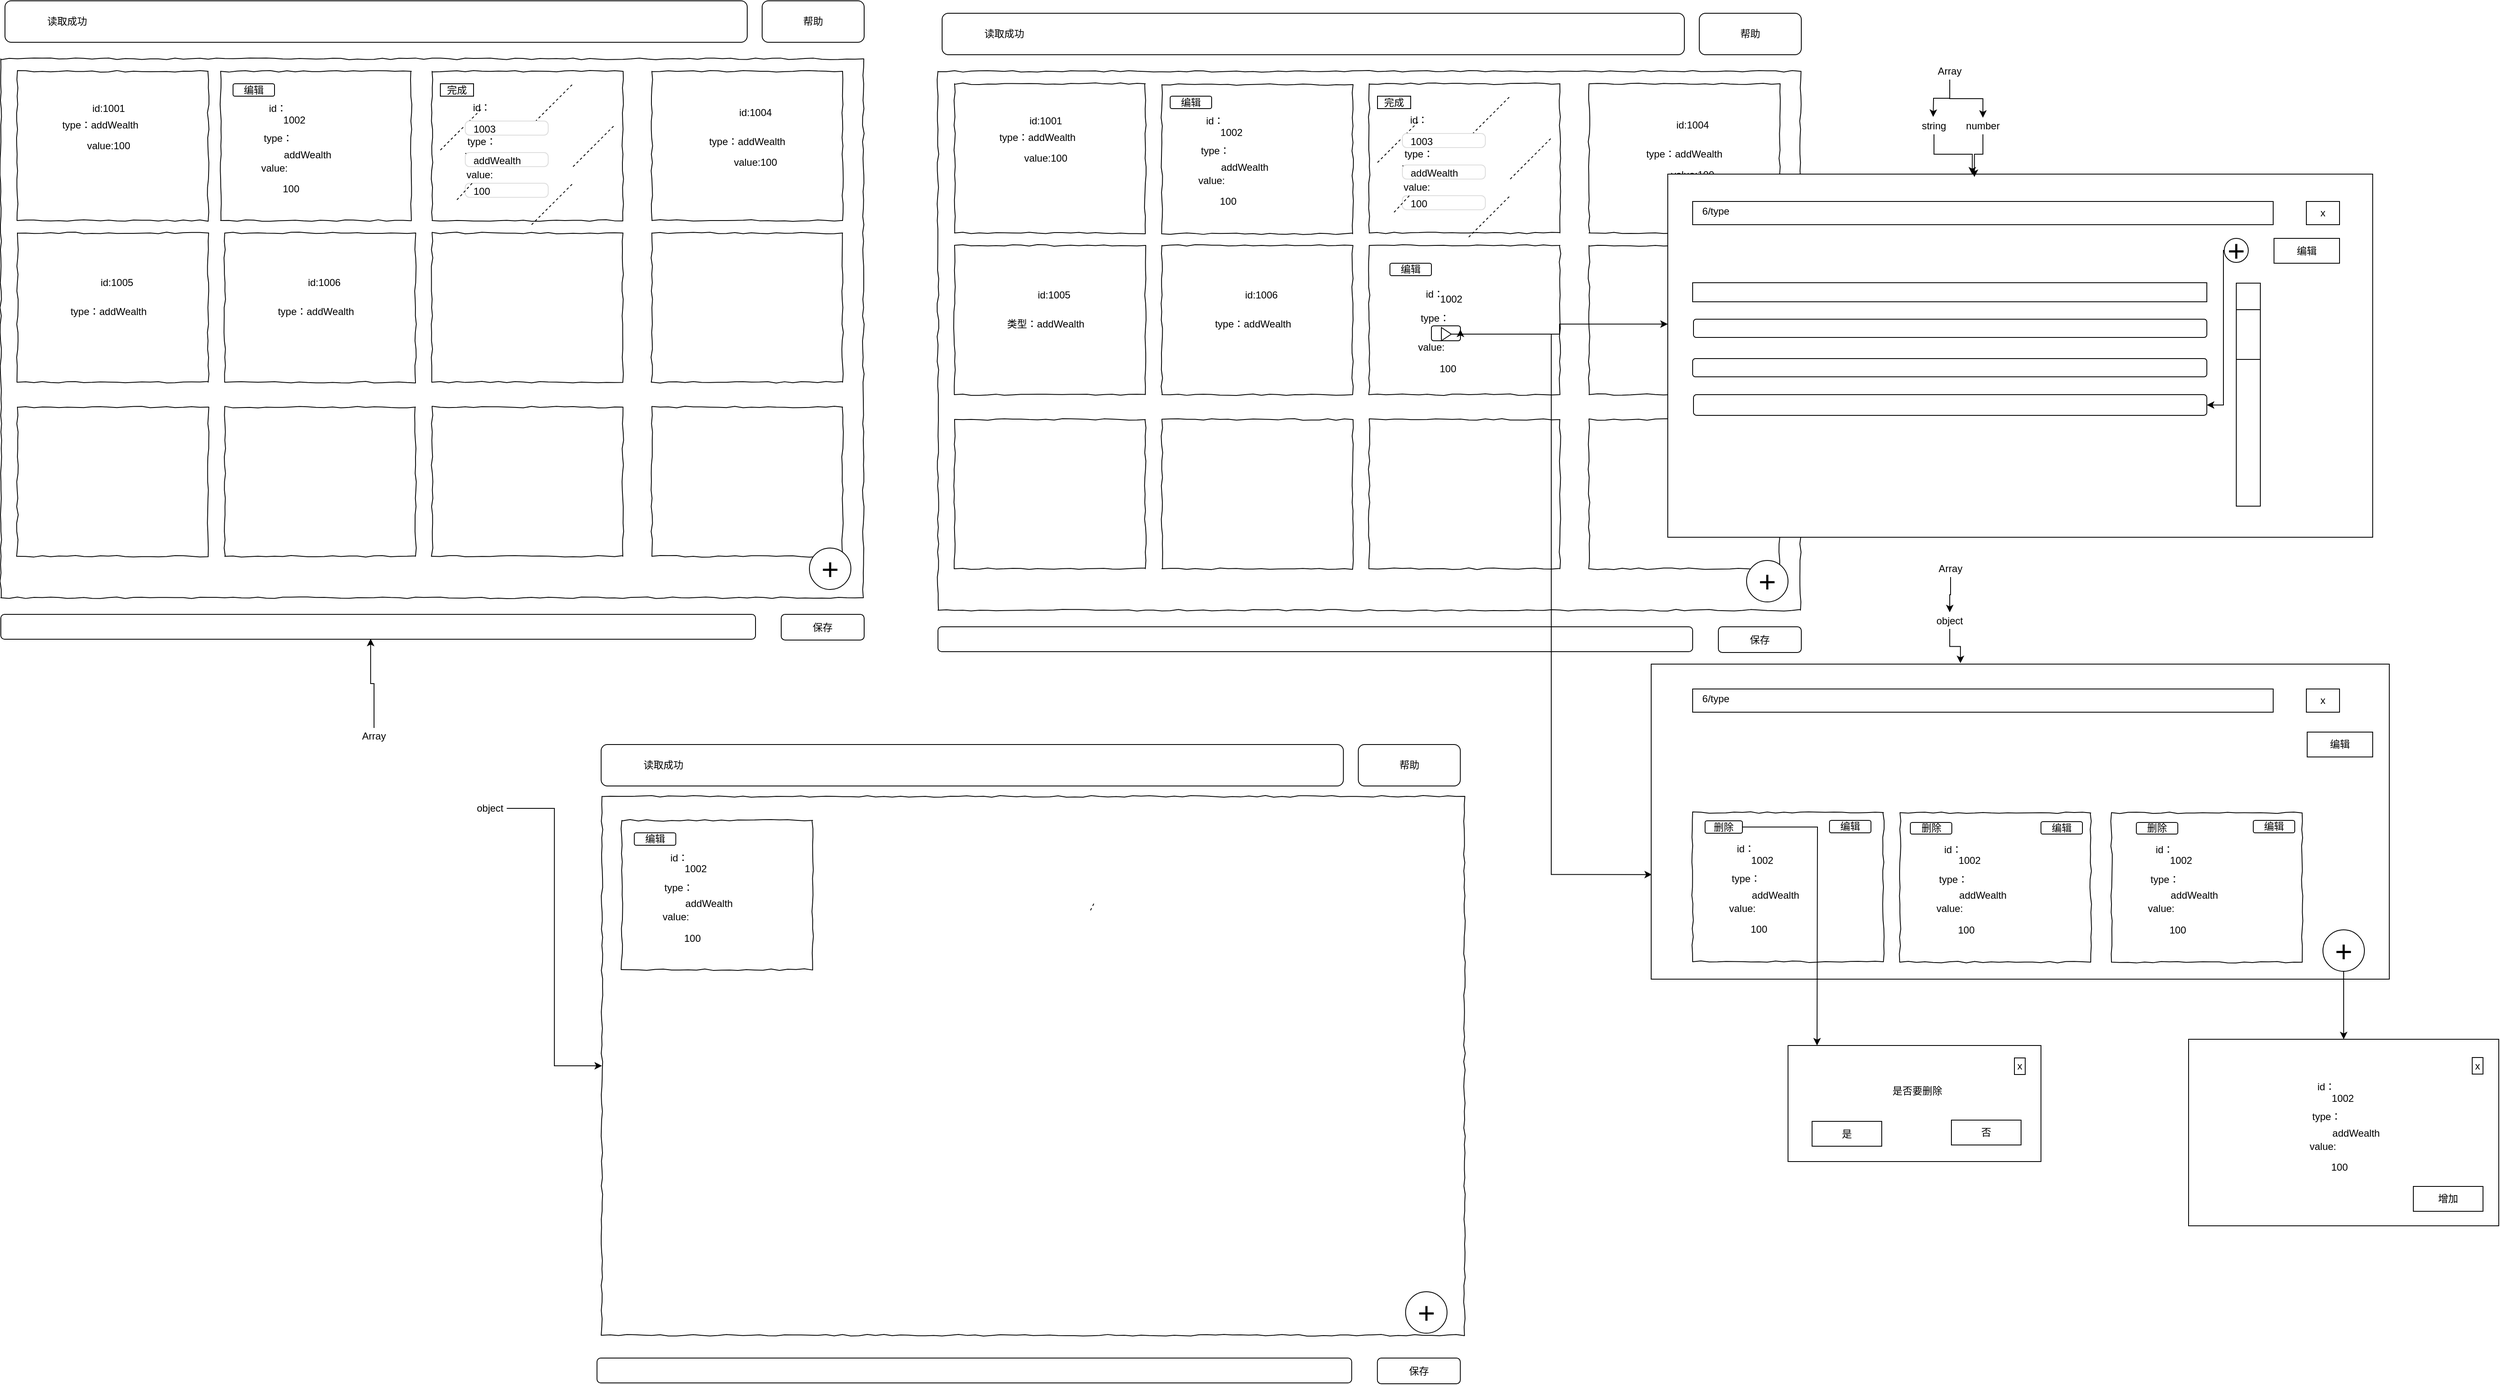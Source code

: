 <mxfile version="12.1.7" type="device" pages="1"><diagram name="Page-1" id="03018318-947c-dd8e-b7a3-06fadd420f32"><mxGraphModel dx="1648" dy="748" grid="1" gridSize="10" guides="1" tooltips="1" connect="1" arrows="1" fold="1" page="1" pageScale="1" pageWidth="1100" pageHeight="850" background="#ffffff" math="0" shadow="0"><root><mxCell id="0"/><mxCell id="1" parent="0"/><mxCell id="677b7b8949515195-8" value="" style="whiteSpace=wrap;html=1;rounded=0;shadow=0;labelBackgroundColor=none;strokeColor=#000000;strokeWidth=1;fillColor=none;fontFamily=Verdana;fontSize=12;fontColor=#000000;align=center;comic=1;" parent="1" vertex="1"><mxGeometry x="30" y="110" width="1040" height="650" as="geometry"/></mxCell><mxCell id="677b7b8949515195-25" value="" style="whiteSpace=wrap;html=1;rounded=0;shadow=0;labelBackgroundColor=none;strokeColor=#000000;strokeWidth=1;fillColor=none;fontFamily=Verdana;fontSize=12;fontColor=#000000;align=center;comic=1;" parent="1" vertex="1"><mxGeometry x="50" y="125" width="230" height="180" as="geometry"/></mxCell><mxCell id="pHbOsXcXmnlIXoObnFJQ-3" value="" style="whiteSpace=wrap;html=1;rounded=0;shadow=0;labelBackgroundColor=none;strokeColor=#000000;strokeWidth=1;fillColor=none;fontFamily=Verdana;fontSize=12;fontColor=#000000;align=center;comic=1;" parent="1" vertex="1"><mxGeometry x="50" y="320" width="230" height="180" as="geometry"/></mxCell><mxCell id="677b7b8949515195-26" value="" style="whiteSpace=wrap;html=1;rounded=0;shadow=0;labelBackgroundColor=none;strokeColor=#000000;strokeWidth=1;fillColor=none;fontFamily=Verdana;fontSize=12;fontColor=#000000;align=center;comic=1;" parent="1" vertex="1"><mxGeometry x="295" y="125" width="230" height="180" as="geometry"/></mxCell><mxCell id="pHbOsXcXmnlIXoObnFJQ-1" value="" style="whiteSpace=wrap;html=1;rounded=0;shadow=0;labelBackgroundColor=none;strokeColor=#000000;strokeWidth=1;fillColor=none;fontFamily=Verdana;fontSize=12;fontColor=#000000;align=center;comic=1;" parent="1" vertex="1"><mxGeometry x="550" y="125" width="230" height="180" as="geometry"/></mxCell><mxCell id="pHbOsXcXmnlIXoObnFJQ-2" value="" style="whiteSpace=wrap;html=1;rounded=0;shadow=0;labelBackgroundColor=none;strokeColor=#000000;strokeWidth=1;fillColor=none;fontFamily=Verdana;fontSize=12;fontColor=#000000;align=center;comic=1;" parent="1" vertex="1"><mxGeometry x="815" y="125" width="230" height="180" as="geometry"/></mxCell><mxCell id="pHbOsXcXmnlIXoObnFJQ-5" value="" style="whiteSpace=wrap;html=1;rounded=0;shadow=0;labelBackgroundColor=none;strokeColor=#000000;strokeWidth=1;fillColor=none;fontFamily=Verdana;fontSize=12;fontColor=#000000;align=center;comic=1;" parent="1" vertex="1"><mxGeometry x="300" y="320" width="230" height="180" as="geometry"/></mxCell><mxCell id="pHbOsXcXmnlIXoObnFJQ-6" value="&lt;font style=&quot;vertical-align: inherit&quot;&gt;&lt;font style=&quot;vertical-align: inherit&quot;&gt;id:1001&lt;/font&gt;&lt;/font&gt;" style="text;html=1;strokeColor=none;fillColor=none;align=center;verticalAlign=middle;whiteSpace=wrap;rounded=0;" parent="1" vertex="1"><mxGeometry x="70" y="160" width="180" height="20" as="geometry"/></mxCell><mxCell id="pHbOsXcXmnlIXoObnFJQ-9" value="&lt;font style=&quot;vertical-align: inherit&quot;&gt;&lt;font style=&quot;vertical-align: inherit&quot;&gt;&lt;font style=&quot;vertical-align: inherit&quot;&gt;&lt;font style=&quot;vertical-align: inherit&quot;&gt;&lt;font style=&quot;vertical-align: inherit&quot;&gt;&lt;font style=&quot;vertical-align: inherit&quot;&gt;&lt;font style=&quot;vertical-align: inherit&quot;&gt;&lt;font style=&quot;vertical-align: inherit&quot;&gt;type：addWealth&lt;/font&gt;&lt;/font&gt;&lt;/font&gt;&lt;/font&gt;&lt;/font&gt;&lt;/font&gt;&lt;/font&gt;&lt;/font&gt;" style="text;html=1;strokeColor=none;fillColor=none;align=center;verticalAlign=middle;whiteSpace=wrap;rounded=0;" parent="1" vertex="1"><mxGeometry x="60" y="180" width="180" height="20" as="geometry"/></mxCell><mxCell id="pHbOsXcXmnlIXoObnFJQ-10" value="&lt;font style=&quot;vertical-align: inherit&quot;&gt;&lt;font style=&quot;vertical-align: inherit&quot;&gt;&lt;font style=&quot;vertical-align: inherit&quot;&gt;&lt;font style=&quot;vertical-align: inherit&quot;&gt;value:100&lt;/font&gt;&lt;/font&gt;&lt;/font&gt;&lt;/font&gt;" style="text;html=1;strokeColor=none;fillColor=none;align=center;verticalAlign=middle;whiteSpace=wrap;rounded=0;" parent="1" vertex="1"><mxGeometry x="70" y="205" width="180" height="20" as="geometry"/></mxCell><mxCell id="pHbOsXcXmnlIXoObnFJQ-13" value="&lt;font style=&quot;vertical-align: inherit&quot;&gt;&lt;font style=&quot;vertical-align: inherit&quot;&gt;&lt;font style=&quot;vertical-align: inherit&quot;&gt;&lt;font style=&quot;vertical-align: inherit&quot;&gt;&lt;font style=&quot;vertical-align: inherit&quot;&gt;&lt;font style=&quot;vertical-align: inherit&quot;&gt;&lt;font style=&quot;vertical-align: inherit&quot;&gt;&lt;font style=&quot;vertical-align: inherit&quot;&gt;type：&lt;/font&gt;&lt;/font&gt;&lt;/font&gt;&lt;/font&gt;&lt;/font&gt;&lt;/font&gt;&lt;/font&gt;&lt;/font&gt;" style="text;html=1;strokeColor=none;fillColor=none;align=center;verticalAlign=middle;whiteSpace=wrap;rounded=0;" parent="1" vertex="1"><mxGeometry x="337.5" y="196" width="53" height="20" as="geometry"/></mxCell><mxCell id="pHbOsXcXmnlIXoObnFJQ-14" value="&lt;font style=&quot;vertical-align: inherit&quot;&gt;&lt;font style=&quot;vertical-align: inherit&quot;&gt;&lt;font style=&quot;vertical-align: inherit&quot;&gt;&lt;font style=&quot;vertical-align: inherit&quot;&gt;value:&lt;/font&gt;&lt;/font&gt;&lt;/font&gt;&lt;/font&gt;" style="text;html=1;strokeColor=none;fillColor=none;align=center;verticalAlign=middle;whiteSpace=wrap;rounded=0;" parent="1" vertex="1"><mxGeometry x="320" y="231.5" width="80" height="20" as="geometry"/></mxCell><mxCell id="pHbOsXcXmnlIXoObnFJQ-15" value="&lt;font style=&quot;vertical-align: inherit&quot;&gt;&lt;font style=&quot;vertical-align: inherit&quot;&gt;id：&lt;br&gt;&lt;/font&gt;&lt;/font&gt;" style="text;html=1;strokeColor=none;fillColor=none;align=center;verticalAlign=middle;whiteSpace=wrap;rounded=0;" parent="1" vertex="1"><mxGeometry x="580" y="159" width="60" height="20" as="geometry"/></mxCell><mxCell id="pHbOsXcXmnlIXoObnFJQ-16" value="&lt;font style=&quot;vertical-align: inherit&quot;&gt;&lt;font style=&quot;vertical-align: inherit&quot;&gt;&lt;font style=&quot;vertical-align: inherit&quot;&gt;&lt;font style=&quot;vertical-align: inherit&quot;&gt;&lt;font style=&quot;vertical-align: inherit&quot;&gt;&lt;font style=&quot;vertical-align: inherit&quot;&gt;&lt;font style=&quot;vertical-align: inherit&quot;&gt;&lt;font style=&quot;vertical-align: inherit&quot;&gt;type：&lt;/font&gt;&lt;/font&gt;&lt;/font&gt;&lt;/font&gt;&lt;/font&gt;&lt;/font&gt;&lt;/font&gt;&lt;/font&gt;" style="text;html=1;strokeColor=none;fillColor=none;align=center;verticalAlign=middle;whiteSpace=wrap;rounded=0;direction=south;" parent="1" vertex="1"><mxGeometry x="590" y="195" width="40" height="30" as="geometry"/></mxCell><mxCell id="pHbOsXcXmnlIXoObnFJQ-18" value="&lt;font style=&quot;vertical-align: inherit&quot;&gt;&lt;font style=&quot;vertical-align: inherit&quot;&gt;id:1004&lt;/font&gt;&lt;/font&gt;" style="text;html=1;strokeColor=none;fillColor=none;align=center;verticalAlign=middle;whiteSpace=wrap;rounded=0;" parent="1" vertex="1"><mxGeometry x="850" y="165" width="180" height="20" as="geometry"/></mxCell><mxCell id="pHbOsXcXmnlIXoObnFJQ-19" value="&lt;font style=&quot;vertical-align: inherit&quot;&gt;&lt;font style=&quot;vertical-align: inherit&quot;&gt;&lt;font style=&quot;vertical-align: inherit&quot;&gt;&lt;font style=&quot;vertical-align: inherit&quot;&gt;&lt;font style=&quot;vertical-align: inherit&quot;&gt;&lt;font style=&quot;vertical-align: inherit&quot;&gt;&lt;font style=&quot;vertical-align: inherit&quot;&gt;&lt;font style=&quot;vertical-align: inherit&quot;&gt;type：addWealth&lt;/font&gt;&lt;/font&gt;&lt;/font&gt;&lt;/font&gt;&lt;/font&gt;&lt;/font&gt;&lt;/font&gt;&lt;/font&gt;" style="text;html=1;strokeColor=none;fillColor=none;align=center;verticalAlign=middle;whiteSpace=wrap;rounded=0;" parent="1" vertex="1"><mxGeometry x="840" y="200" width="180" height="20" as="geometry"/></mxCell><mxCell id="pHbOsXcXmnlIXoObnFJQ-20" value="&lt;font style=&quot;vertical-align: inherit&quot;&gt;&lt;font style=&quot;vertical-align: inherit&quot;&gt;&lt;font style=&quot;vertical-align: inherit&quot;&gt;&lt;font style=&quot;vertical-align: inherit&quot;&gt;value:100&lt;/font&gt;&lt;/font&gt;&lt;/font&gt;&lt;/font&gt;" style="text;html=1;strokeColor=none;fillColor=none;align=center;verticalAlign=middle;whiteSpace=wrap;rounded=0;" parent="1" vertex="1"><mxGeometry x="850" y="225" width="180" height="20" as="geometry"/></mxCell><mxCell id="pHbOsXcXmnlIXoObnFJQ-21" value="&lt;font style=&quot;vertical-align: inherit&quot;&gt;&lt;font style=&quot;vertical-align: inherit&quot;&gt;id:1005&lt;/font&gt;&lt;/font&gt;" style="text;html=1;strokeColor=none;fillColor=none;align=center;verticalAlign=middle;whiteSpace=wrap;rounded=0;" parent="1" vertex="1"><mxGeometry x="80" y="370" width="180" height="20" as="geometry"/></mxCell><mxCell id="pHbOsXcXmnlIXoObnFJQ-22" value="&lt;font style=&quot;vertical-align: inherit&quot;&gt;&lt;font style=&quot;vertical-align: inherit&quot;&gt;&lt;font style=&quot;vertical-align: inherit&quot;&gt;&lt;font style=&quot;vertical-align: inherit&quot;&gt;&lt;font style=&quot;vertical-align: inherit&quot;&gt;&lt;font style=&quot;vertical-align: inherit&quot;&gt;&lt;font style=&quot;vertical-align: inherit&quot;&gt;&lt;font style=&quot;vertical-align: inherit&quot;&gt;type：addWealth&lt;/font&gt;&lt;/font&gt;&lt;/font&gt;&lt;/font&gt;&lt;/font&gt;&lt;/font&gt;&lt;/font&gt;&lt;/font&gt;" style="text;html=1;strokeColor=none;fillColor=none;align=center;verticalAlign=middle;whiteSpace=wrap;rounded=0;" parent="1" vertex="1"><mxGeometry x="70" y="405" width="180" height="20" as="geometry"/></mxCell><mxCell id="pHbOsXcXmnlIXoObnFJQ-24" value="&lt;font style=&quot;vertical-align: inherit&quot;&gt;&lt;font style=&quot;vertical-align: inherit&quot;&gt;id:1006&lt;/font&gt;&lt;/font&gt;" style="text;html=1;strokeColor=none;fillColor=none;align=center;verticalAlign=middle;whiteSpace=wrap;rounded=0;" parent="1" vertex="1"><mxGeometry x="330" y="370" width="180" height="20" as="geometry"/></mxCell><mxCell id="pHbOsXcXmnlIXoObnFJQ-25" value="&lt;font style=&quot;vertical-align: inherit&quot;&gt;&lt;font style=&quot;vertical-align: inherit&quot;&gt;&lt;font style=&quot;vertical-align: inherit&quot;&gt;&lt;font style=&quot;vertical-align: inherit&quot;&gt;&lt;font style=&quot;vertical-align: inherit&quot;&gt;&lt;font style=&quot;vertical-align: inherit&quot;&gt;&lt;font style=&quot;vertical-align: inherit&quot;&gt;&lt;font style=&quot;vertical-align: inherit&quot;&gt;type：addWealth&lt;/font&gt;&lt;/font&gt;&lt;/font&gt;&lt;/font&gt;&lt;/font&gt;&lt;/font&gt;&lt;/font&gt;&lt;/font&gt;" style="text;html=1;strokeColor=none;fillColor=none;align=center;verticalAlign=middle;whiteSpace=wrap;rounded=0;" parent="1" vertex="1"><mxGeometry x="320" y="405" width="180" height="20" as="geometry"/></mxCell><mxCell id="pHbOsXcXmnlIXoObnFJQ-26" value="" style="rounded=1;whiteSpace=wrap;html=1;" parent="1" vertex="1"><mxGeometry x="35" y="40" width="895" height="50" as="geometry"/></mxCell><mxCell id="Vj3qjjFFR2jbjCQmC6Gm-4" value="编辑" style="rounded=1;whiteSpace=wrap;html=1;" parent="1" vertex="1"><mxGeometry x="310" y="140" width="50" height="15" as="geometry"/></mxCell><mxCell id="Vj3qjjFFR2jbjCQmC6Gm-5" value="完成" style="rounded=1;whiteSpace=wrap;html=1;arcSize=0;" parent="1" vertex="1"><mxGeometry x="560" y="140" width="40" height="15" as="geometry"/></mxCell><mxCell id="Vj3qjjFFR2jbjCQmC6Gm-8" value="" style="endArrow=none;dashed=1;html=1;" parent="1" edge="1"><mxGeometry width="50" height="50" relative="1" as="geometry"><mxPoint x="560" y="220" as="sourcePoint"/><mxPoint x="610" y="170" as="targetPoint"/></mxGeometry></mxCell><mxCell id="Vj3qjjFFR2jbjCQmC6Gm-9" value="" style="endArrow=none;dashed=1;html=1;" parent="1" source="Vj3qjjFFR2jbjCQmC6Gm-40" edge="1"><mxGeometry width="50" height="50" relative="1" as="geometry"><mxPoint x="580" y="280" as="sourcePoint"/><mxPoint x="630" y="230" as="targetPoint"/></mxGeometry></mxCell><mxCell id="Vj3qjjFFR2jbjCQmC6Gm-10" value="" style="endArrow=none;dashed=1;html=1;" parent="1" edge="1"><mxGeometry width="50" height="50" relative="1" as="geometry"><mxPoint x="670" y="190" as="sourcePoint"/><mxPoint x="720" y="140" as="targetPoint"/></mxGeometry></mxCell><mxCell id="Vj3qjjFFR2jbjCQmC6Gm-11" value="" style="endArrow=none;dashed=1;html=1;" parent="1" edge="1"><mxGeometry width="50" height="50" relative="1" as="geometry"><mxPoint x="720" y="240" as="sourcePoint"/><mxPoint x="770" y="190" as="targetPoint"/></mxGeometry></mxCell><mxCell id="Vj3qjjFFR2jbjCQmC6Gm-12" value="" style="endArrow=none;dashed=1;html=1;" parent="1" edge="1"><mxGeometry width="50" height="50" relative="1" as="geometry"><mxPoint x="670" y="310" as="sourcePoint"/><mxPoint x="720" y="260" as="targetPoint"/></mxGeometry></mxCell><mxCell id="Vj3qjjFFR2jbjCQmC6Gm-13" value="保存" style="rounded=1;whiteSpace=wrap;html=1;" parent="1" vertex="1"><mxGeometry x="971" y="780" width="100" height="31" as="geometry"/></mxCell><mxCell id="Vj3qjjFFR2jbjCQmC6Gm-15" value="" style="rounded=1;whiteSpace=wrap;html=1;" parent="1" vertex="1"><mxGeometry x="30" y="780" width="910" height="30" as="geometry"/></mxCell><mxCell id="Vj3qjjFFR2jbjCQmC6Gm-16" value="读取成功" style="text;html=1;strokeColor=none;fillColor=none;align=center;verticalAlign=middle;whiteSpace=wrap;rounded=0;" parent="1" vertex="1"><mxGeometry x="60" y="55" width="100" height="20" as="geometry"/></mxCell><mxCell id="Vj3qjjFFR2jbjCQmC6Gm-17" value="帮助" style="rounded=1;whiteSpace=wrap;html=1;" parent="1" vertex="1"><mxGeometry x="948" y="40" width="123" height="50" as="geometry"/></mxCell><mxCell id="Vj3qjjFFR2jbjCQmC6Gm-18" value="" style="whiteSpace=wrap;html=1;rounded=0;shadow=0;labelBackgroundColor=none;strokeColor=#000000;strokeWidth=1;fillColor=none;fontFamily=Verdana;fontSize=12;fontColor=#000000;align=center;comic=1;" parent="1" vertex="1"><mxGeometry x="815" y="320" width="230" height="180" as="geometry"/></mxCell><mxCell id="Vj3qjjFFR2jbjCQmC6Gm-19" value="" style="whiteSpace=wrap;html=1;rounded=0;shadow=0;labelBackgroundColor=none;strokeColor=#000000;strokeWidth=1;fillColor=none;fontFamily=Verdana;fontSize=12;fontColor=#000000;align=center;comic=1;" parent="1" vertex="1"><mxGeometry x="550" y="320" width="230" height="180" as="geometry"/></mxCell><mxCell id="Vj3qjjFFR2jbjCQmC6Gm-20" value="" style="whiteSpace=wrap;html=1;rounded=0;shadow=0;labelBackgroundColor=none;strokeColor=#000000;strokeWidth=1;fillColor=none;fontFamily=Verdana;fontSize=12;fontColor=#000000;align=center;comic=1;" parent="1" vertex="1"><mxGeometry x="815" y="530" width="230" height="180" as="geometry"/></mxCell><mxCell id="Vj3qjjFFR2jbjCQmC6Gm-21" value="" style="whiteSpace=wrap;html=1;rounded=0;shadow=0;labelBackgroundColor=none;strokeColor=#000000;strokeWidth=1;fillColor=none;fontFamily=Verdana;fontSize=12;fontColor=#000000;align=center;comic=1;" parent="1" vertex="1"><mxGeometry x="550" y="530" width="230" height="180" as="geometry"/></mxCell><mxCell id="Vj3qjjFFR2jbjCQmC6Gm-22" value="" style="whiteSpace=wrap;html=1;rounded=0;shadow=0;labelBackgroundColor=none;strokeColor=#000000;strokeWidth=1;fillColor=none;fontFamily=Verdana;fontSize=12;fontColor=#000000;align=center;comic=1;" parent="1" vertex="1"><mxGeometry x="300" y="530" width="230" height="180" as="geometry"/></mxCell><mxCell id="Vj3qjjFFR2jbjCQmC6Gm-23" value="" style="whiteSpace=wrap;html=1;rounded=0;shadow=0;labelBackgroundColor=none;strokeColor=#000000;strokeWidth=1;fillColor=none;fontFamily=Verdana;fontSize=12;fontColor=#000000;align=center;comic=1;" parent="1" vertex="1"><mxGeometry x="50" y="530" width="230" height="180" as="geometry"/></mxCell><mxCell id="Vj3qjjFFR2jbjCQmC6Gm-14" value="&lt;font style=&quot;font-size: 36px&quot;&gt;+&lt;/font&gt;" style="ellipse;whiteSpace=wrap;html=1;aspect=fixed;fontFamily=Helvetica;fontSize=12;fontColor=#000000;align=center;strokeColor=#000000;fillColor=#ffffff;gradientColor=none;" parent="1" vertex="1"><mxGeometry x="1005" y="700" width="50" height="50" as="geometry"/></mxCell><mxCell id="Vj3qjjFFR2jbjCQmC6Gm-42" value="&lt;span style=&quot;font-size: 12px ; text-align: center&quot;&gt;100&lt;/span&gt;" style="html=1;shadow=0;dashed=0;shape=mxgraph.bootstrap.rrect;rSize=5;fillColor=#ffffff;strokeColor=#dddddd;fontSize=14;align=left;spacingLeft=8;whiteSpace=wrap;rounded=0;" parent="1" vertex="1"><mxGeometry x="590" y="260" width="100" height="17" as="geometry"/></mxCell><mxCell id="Vj3qjjFFR2jbjCQmC6Gm-43" value="&lt;span style=&quot;font-size: 12px ; text-align: center&quot;&gt;1003&lt;/span&gt;" style="html=1;shadow=0;dashed=0;shape=mxgraph.bootstrap.rrect;rSize=5;fillColor=#ffffff;strokeColor=#dddddd;fontSize=14;align=left;spacingLeft=8;whiteSpace=wrap;rounded=0;" parent="1" vertex="1"><mxGeometry x="590" y="185" width="100" height="17" as="geometry"/></mxCell><mxCell id="pHbOsXcXmnlIXoObnFJQ-17" value="&lt;font style=&quot;vertical-align: inherit&quot;&gt;&lt;font style=&quot;vertical-align: inherit&quot;&gt;&lt;font style=&quot;vertical-align: inherit&quot;&gt;&lt;font style=&quot;vertical-align: inherit&quot;&gt;value:&lt;/font&gt;&lt;/font&gt;&lt;/font&gt;&lt;/font&gt;" style="text;html=1;strokeColor=none;fillColor=none;align=center;verticalAlign=middle;whiteSpace=wrap;rounded=0;" parent="1" vertex="1"><mxGeometry x="575" y="240" width="65" height="20" as="geometry"/></mxCell><mxCell id="Vj3qjjFFR2jbjCQmC6Gm-44" value="" style="endArrow=none;dashed=1;html=1;" parent="1" target="pHbOsXcXmnlIXoObnFJQ-17" edge="1"><mxGeometry width="50" height="50" relative="1" as="geometry"><mxPoint x="580" y="280" as="sourcePoint"/><mxPoint x="630" y="230" as="targetPoint"/></mxGeometry></mxCell><mxCell id="Vj3qjjFFR2jbjCQmC6Gm-40" value="&lt;span style=&quot;font-size: 12px ; text-align: center&quot;&gt;addWealth&lt;/span&gt;" style="html=1;shadow=0;dashed=0;shape=mxgraph.bootstrap.rrect;rSize=5;fillColor=#ffffff;strokeColor=#dddddd;fontSize=14;align=left;spacingLeft=8;whiteSpace=wrap;rounded=0;" parent="1" vertex="1"><mxGeometry x="590" y="223" width="100" height="17" as="geometry"/></mxCell><mxCell id="Vj3qjjFFR2jbjCQmC6Gm-45" value="" style="endArrow=none;dashed=1;html=1;" parent="1" source="pHbOsXcXmnlIXoObnFJQ-17" target="Vj3qjjFFR2jbjCQmC6Gm-40" edge="1"><mxGeometry width="50" height="50" relative="1" as="geometry"><mxPoint x="618.75" y="240" as="sourcePoint"/><mxPoint x="630" y="230" as="targetPoint"/></mxGeometry></mxCell><mxCell id="Vj3qjjFFR2jbjCQmC6Gm-47" value="100" style="text;html=1;strokeColor=none;fillColor=none;align=center;verticalAlign=middle;whiteSpace=wrap;rounded=0;" parent="1" vertex="1"><mxGeometry x="360" y="257" width="40" height="20" as="geometry"/></mxCell><mxCell id="Vj3qjjFFR2jbjCQmC6Gm-48" value="1002" style="text;html=1;strokeColor=none;fillColor=none;align=center;verticalAlign=middle;whiteSpace=wrap;rounded=0;" parent="1" vertex="1"><mxGeometry x="364" y="173.5" width="40" height="20" as="geometry"/></mxCell><mxCell id="Vj3qjjFFR2jbjCQmC6Gm-49" value="id：" style="text;html=1;strokeColor=none;fillColor=none;align=center;verticalAlign=middle;whiteSpace=wrap;rounded=0;" parent="1" vertex="1"><mxGeometry x="344" y="160" width="40" height="20" as="geometry"/></mxCell><mxCell id="Vj3qjjFFR2jbjCQmC6Gm-50" value="addWealth" style="text;html=1;strokeColor=none;fillColor=none;align=center;verticalAlign=middle;whiteSpace=wrap;rounded=0;" parent="1" vertex="1"><mxGeometry x="380" y="215.5" width="40" height="20" as="geometry"/></mxCell><mxCell id="h33Ygnb14RuyTNNScB1x-1" value="" style="whiteSpace=wrap;html=1;rounded=0;shadow=0;labelBackgroundColor=none;strokeColor=#000000;strokeWidth=1;fillColor=none;fontFamily=Verdana;fontSize=12;fontColor=#000000;align=center;comic=1;" parent="1" vertex="1"><mxGeometry x="1160" y="125" width="1040" height="650" as="geometry"/></mxCell><mxCell id="h33Ygnb14RuyTNNScB1x-2" value="" style="whiteSpace=wrap;html=1;rounded=0;shadow=0;labelBackgroundColor=none;strokeColor=#000000;strokeWidth=1;fillColor=none;fontFamily=Verdana;fontSize=12;fontColor=#000000;align=center;comic=1;" parent="1" vertex="1"><mxGeometry x="1180" y="140" width="230" height="180" as="geometry"/></mxCell><mxCell id="h33Ygnb14RuyTNNScB1x-3" value="" style="whiteSpace=wrap;html=1;rounded=0;shadow=0;labelBackgroundColor=none;strokeColor=#000000;strokeWidth=1;fillColor=none;fontFamily=Verdana;fontSize=12;fontColor=#000000;align=center;comic=1;" parent="1" vertex="1"><mxGeometry x="1180" y="335" width="230" height="180" as="geometry"/></mxCell><mxCell id="h33Ygnb14RuyTNNScB1x-4" value="" style="whiteSpace=wrap;html=1;rounded=0;shadow=0;labelBackgroundColor=none;strokeColor=#000000;strokeWidth=1;fillColor=none;fontFamily=Verdana;fontSize=12;fontColor=#000000;align=center;comic=1;" parent="1" vertex="1"><mxGeometry x="1430" y="141" width="230" height="180" as="geometry"/></mxCell><mxCell id="h33Ygnb14RuyTNNScB1x-5" value="" style="whiteSpace=wrap;html=1;rounded=0;shadow=0;labelBackgroundColor=none;strokeColor=#000000;strokeWidth=1;fillColor=none;fontFamily=Verdana;fontSize=12;fontColor=#000000;align=center;comic=1;" parent="1" vertex="1"><mxGeometry x="1680" y="140" width="230" height="180" as="geometry"/></mxCell><mxCell id="h33Ygnb14RuyTNNScB1x-6" value="" style="whiteSpace=wrap;html=1;rounded=0;shadow=0;labelBackgroundColor=none;strokeColor=#000000;strokeWidth=1;fillColor=none;fontFamily=Verdana;fontSize=12;fontColor=#000000;align=center;comic=1;" parent="1" vertex="1"><mxGeometry x="1945" y="140" width="230" height="180" as="geometry"/></mxCell><mxCell id="h33Ygnb14RuyTNNScB1x-7" value="" style="whiteSpace=wrap;html=1;rounded=0;shadow=0;labelBackgroundColor=none;strokeColor=#000000;strokeWidth=1;fillColor=none;fontFamily=Verdana;fontSize=12;fontColor=#000000;align=center;comic=1;" parent="1" vertex="1"><mxGeometry x="1430" y="335" width="230" height="180" as="geometry"/></mxCell><mxCell id="h33Ygnb14RuyTNNScB1x-8" value="&lt;font style=&quot;vertical-align: inherit&quot;&gt;&lt;font style=&quot;vertical-align: inherit&quot;&gt;id:1001&lt;/font&gt;&lt;/font&gt;" style="text;html=1;strokeColor=none;fillColor=none;align=center;verticalAlign=middle;whiteSpace=wrap;rounded=0;" parent="1" vertex="1"><mxGeometry x="1200" y="175" width="180" height="20" as="geometry"/></mxCell><mxCell id="h33Ygnb14RuyTNNScB1x-9" value="&lt;font style=&quot;vertical-align: inherit&quot;&gt;&lt;font style=&quot;vertical-align: inherit&quot;&gt;&lt;font style=&quot;vertical-align: inherit&quot;&gt;&lt;font style=&quot;vertical-align: inherit&quot;&gt;&lt;font style=&quot;vertical-align: inherit&quot;&gt;&lt;font style=&quot;vertical-align: inherit&quot;&gt;&lt;font style=&quot;vertical-align: inherit&quot;&gt;&lt;font style=&quot;vertical-align: inherit&quot;&gt;type：addWealth&lt;/font&gt;&lt;/font&gt;&lt;/font&gt;&lt;/font&gt;&lt;/font&gt;&lt;/font&gt;&lt;/font&gt;&lt;/font&gt;" style="text;html=1;strokeColor=none;fillColor=none;align=center;verticalAlign=middle;whiteSpace=wrap;rounded=0;" parent="1" vertex="1"><mxGeometry x="1190" y="195" width="180" height="20" as="geometry"/></mxCell><mxCell id="h33Ygnb14RuyTNNScB1x-10" value="&lt;font style=&quot;vertical-align: inherit&quot;&gt;&lt;font style=&quot;vertical-align: inherit&quot;&gt;&lt;font style=&quot;vertical-align: inherit&quot;&gt;&lt;font style=&quot;vertical-align: inherit&quot;&gt;value:100&lt;/font&gt;&lt;/font&gt;&lt;/font&gt;&lt;/font&gt;" style="text;html=1;strokeColor=none;fillColor=none;align=center;verticalAlign=middle;whiteSpace=wrap;rounded=0;" parent="1" vertex="1"><mxGeometry x="1200" y="220" width="180" height="20" as="geometry"/></mxCell><mxCell id="h33Ygnb14RuyTNNScB1x-11" value="&lt;font style=&quot;vertical-align: inherit&quot;&gt;&lt;font style=&quot;vertical-align: inherit&quot;&gt;&lt;font style=&quot;vertical-align: inherit&quot;&gt;&lt;font style=&quot;vertical-align: inherit&quot;&gt;&lt;font style=&quot;vertical-align: inherit&quot;&gt;&lt;font style=&quot;vertical-align: inherit&quot;&gt;&lt;font style=&quot;vertical-align: inherit&quot;&gt;&lt;font style=&quot;vertical-align: inherit&quot;&gt;type：&lt;/font&gt;&lt;/font&gt;&lt;/font&gt;&lt;/font&gt;&lt;/font&gt;&lt;/font&gt;&lt;/font&gt;&lt;/font&gt;" style="text;html=1;strokeColor=none;fillColor=none;align=center;verticalAlign=middle;whiteSpace=wrap;rounded=0;" parent="1" vertex="1"><mxGeometry x="1467.5" y="211" width="53" height="20" as="geometry"/></mxCell><mxCell id="h33Ygnb14RuyTNNScB1x-12" value="&lt;font style=&quot;vertical-align: inherit&quot;&gt;&lt;font style=&quot;vertical-align: inherit&quot;&gt;&lt;font style=&quot;vertical-align: inherit&quot;&gt;&lt;font style=&quot;vertical-align: inherit&quot;&gt;value:&lt;/font&gt;&lt;/font&gt;&lt;/font&gt;&lt;/font&gt;" style="text;html=1;strokeColor=none;fillColor=none;align=center;verticalAlign=middle;whiteSpace=wrap;rounded=0;" parent="1" vertex="1"><mxGeometry x="1450" y="246.5" width="80" height="20" as="geometry"/></mxCell><mxCell id="h33Ygnb14RuyTNNScB1x-13" value="&lt;font style=&quot;vertical-align: inherit&quot;&gt;&lt;font style=&quot;vertical-align: inherit&quot;&gt;id：&lt;br&gt;&lt;/font&gt;&lt;/font&gt;" style="text;html=1;strokeColor=none;fillColor=none;align=center;verticalAlign=middle;whiteSpace=wrap;rounded=0;" parent="1" vertex="1"><mxGeometry x="1710" y="174" width="60" height="20" as="geometry"/></mxCell><mxCell id="h33Ygnb14RuyTNNScB1x-14" value="&lt;font style=&quot;vertical-align: inherit&quot;&gt;&lt;font style=&quot;vertical-align: inherit&quot;&gt;&lt;font style=&quot;vertical-align: inherit&quot;&gt;&lt;font style=&quot;vertical-align: inherit&quot;&gt;&lt;font style=&quot;vertical-align: inherit&quot;&gt;&lt;font style=&quot;vertical-align: inherit&quot;&gt;&lt;font style=&quot;vertical-align: inherit&quot;&gt;&lt;font style=&quot;vertical-align: inherit&quot;&gt;type：&lt;/font&gt;&lt;/font&gt;&lt;/font&gt;&lt;/font&gt;&lt;/font&gt;&lt;/font&gt;&lt;/font&gt;&lt;/font&gt;" style="text;html=1;strokeColor=none;fillColor=none;align=center;verticalAlign=middle;whiteSpace=wrap;rounded=0;direction=south;" parent="1" vertex="1"><mxGeometry x="1720" y="210" width="40" height="30" as="geometry"/></mxCell><mxCell id="h33Ygnb14RuyTNNScB1x-15" value="&lt;font style=&quot;vertical-align: inherit&quot;&gt;&lt;font style=&quot;vertical-align: inherit&quot;&gt;id:1004&lt;/font&gt;&lt;/font&gt;" style="text;html=1;strokeColor=none;fillColor=none;align=center;verticalAlign=middle;whiteSpace=wrap;rounded=0;" parent="1" vertex="1"><mxGeometry x="1980" y="180" width="180" height="20" as="geometry"/></mxCell><mxCell id="h33Ygnb14RuyTNNScB1x-16" value="&lt;font style=&quot;vertical-align: inherit&quot;&gt;&lt;font style=&quot;vertical-align: inherit&quot;&gt;&lt;font style=&quot;vertical-align: inherit&quot;&gt;&lt;font style=&quot;vertical-align: inherit&quot;&gt;&lt;font style=&quot;vertical-align: inherit&quot;&gt;&lt;font style=&quot;vertical-align: inherit&quot;&gt;&lt;font style=&quot;vertical-align: inherit&quot;&gt;&lt;font style=&quot;vertical-align: inherit&quot;&gt;type：addWealth&lt;/font&gt;&lt;/font&gt;&lt;/font&gt;&lt;/font&gt;&lt;/font&gt;&lt;/font&gt;&lt;/font&gt;&lt;/font&gt;" style="text;html=1;strokeColor=none;fillColor=none;align=center;verticalAlign=middle;whiteSpace=wrap;rounded=0;" parent="1" vertex="1"><mxGeometry x="1970" y="215" width="180" height="20" as="geometry"/></mxCell><mxCell id="h33Ygnb14RuyTNNScB1x-17" value="&lt;font style=&quot;vertical-align: inherit&quot;&gt;&lt;font style=&quot;vertical-align: inherit&quot;&gt;&lt;font style=&quot;vertical-align: inherit&quot;&gt;&lt;font style=&quot;vertical-align: inherit&quot;&gt;value:100&lt;/font&gt;&lt;/font&gt;&lt;/font&gt;&lt;/font&gt;" style="text;html=1;strokeColor=none;fillColor=none;align=center;verticalAlign=middle;whiteSpace=wrap;rounded=0;" parent="1" vertex="1"><mxGeometry x="1980" y="240" width="180" height="20" as="geometry"/></mxCell><mxCell id="h33Ygnb14RuyTNNScB1x-18" value="&lt;font style=&quot;vertical-align: inherit&quot;&gt;&lt;font style=&quot;vertical-align: inherit&quot;&gt;id:1005&lt;/font&gt;&lt;/font&gt;" style="text;html=1;strokeColor=none;fillColor=none;align=center;verticalAlign=middle;whiteSpace=wrap;rounded=0;" parent="1" vertex="1"><mxGeometry x="1210" y="385" width="180" height="20" as="geometry"/></mxCell><mxCell id="h33Ygnb14RuyTNNScB1x-19" value="&lt;font style=&quot;vertical-align: inherit&quot;&gt;&lt;font style=&quot;vertical-align: inherit&quot;&gt;&lt;font style=&quot;vertical-align: inherit&quot;&gt;&lt;font style=&quot;vertical-align: inherit&quot;&gt;&lt;font style=&quot;vertical-align: inherit&quot;&gt;&lt;font style=&quot;vertical-align: inherit&quot;&gt;&lt;font style=&quot;vertical-align: inherit&quot;&gt;&lt;font style=&quot;vertical-align: inherit&quot;&gt;&lt;font style=&quot;vertical-align: inherit&quot;&gt;&lt;font style=&quot;vertical-align: inherit&quot;&gt;类型：addWealth&lt;/font&gt;&lt;/font&gt;&lt;/font&gt;&lt;/font&gt;&lt;/font&gt;&lt;/font&gt;&lt;/font&gt;&lt;/font&gt;&lt;/font&gt;&lt;/font&gt;" style="text;html=1;strokeColor=none;fillColor=none;align=center;verticalAlign=middle;whiteSpace=wrap;rounded=0;" parent="1" vertex="1"><mxGeometry x="1200" y="420" width="180" height="20" as="geometry"/></mxCell><mxCell id="h33Ygnb14RuyTNNScB1x-20" value="&lt;font style=&quot;vertical-align: inherit&quot;&gt;&lt;font style=&quot;vertical-align: inherit&quot;&gt;id:1006&lt;/font&gt;&lt;/font&gt;" style="text;html=1;strokeColor=none;fillColor=none;align=center;verticalAlign=middle;whiteSpace=wrap;rounded=0;" parent="1" vertex="1"><mxGeometry x="1460" y="385" width="180" height="20" as="geometry"/></mxCell><mxCell id="h33Ygnb14RuyTNNScB1x-21" value="&lt;font style=&quot;vertical-align: inherit&quot;&gt;&lt;font style=&quot;vertical-align: inherit&quot;&gt;&lt;font style=&quot;vertical-align: inherit&quot;&gt;&lt;font style=&quot;vertical-align: inherit&quot;&gt;&lt;font style=&quot;vertical-align: inherit&quot;&gt;&lt;font style=&quot;vertical-align: inherit&quot;&gt;&lt;font style=&quot;vertical-align: inherit&quot;&gt;&lt;font style=&quot;vertical-align: inherit&quot;&gt;type：addWealth&lt;/font&gt;&lt;/font&gt;&lt;/font&gt;&lt;/font&gt;&lt;/font&gt;&lt;/font&gt;&lt;/font&gt;&lt;/font&gt;" style="text;html=1;strokeColor=none;fillColor=none;align=center;verticalAlign=middle;whiteSpace=wrap;rounded=0;" parent="1" vertex="1"><mxGeometry x="1450" y="420" width="180" height="20" as="geometry"/></mxCell><mxCell id="h33Ygnb14RuyTNNScB1x-22" value="" style="rounded=1;whiteSpace=wrap;html=1;" parent="1" vertex="1"><mxGeometry x="1165" y="55" width="895" height="50" as="geometry"/></mxCell><mxCell id="h33Ygnb14RuyTNNScB1x-23" value="编辑" style="rounded=1;whiteSpace=wrap;html=1;" parent="1" vertex="1"><mxGeometry x="1440" y="155" width="50" height="15" as="geometry"/></mxCell><mxCell id="h33Ygnb14RuyTNNScB1x-24" value="完成" style="rounded=1;whiteSpace=wrap;html=1;arcSize=0;" parent="1" vertex="1"><mxGeometry x="1690" y="155" width="40" height="15" as="geometry"/></mxCell><mxCell id="h33Ygnb14RuyTNNScB1x-25" value="" style="endArrow=none;dashed=1;html=1;" parent="1" edge="1"><mxGeometry width="50" height="50" relative="1" as="geometry"><mxPoint x="1690" y="235" as="sourcePoint"/><mxPoint x="1740" y="185" as="targetPoint"/></mxGeometry></mxCell><mxCell id="h33Ygnb14RuyTNNScB1x-26" value="" style="endArrow=none;dashed=1;html=1;" parent="1" source="h33Ygnb14RuyTNNScB1x-45" edge="1"><mxGeometry width="50" height="50" relative="1" as="geometry"><mxPoint x="1710" y="295" as="sourcePoint"/><mxPoint x="1760" y="245" as="targetPoint"/></mxGeometry></mxCell><mxCell id="h33Ygnb14RuyTNNScB1x-27" value="" style="endArrow=none;dashed=1;html=1;" parent="1" edge="1"><mxGeometry width="50" height="50" relative="1" as="geometry"><mxPoint x="1800" y="205" as="sourcePoint"/><mxPoint x="1850" y="155" as="targetPoint"/></mxGeometry></mxCell><mxCell id="h33Ygnb14RuyTNNScB1x-28" value="" style="endArrow=none;dashed=1;html=1;" parent="1" edge="1"><mxGeometry width="50" height="50" relative="1" as="geometry"><mxPoint x="1850" y="255" as="sourcePoint"/><mxPoint x="1900" y="205" as="targetPoint"/></mxGeometry></mxCell><mxCell id="h33Ygnb14RuyTNNScB1x-29" value="" style="endArrow=none;dashed=1;html=1;" parent="1" edge="1"><mxGeometry width="50" height="50" relative="1" as="geometry"><mxPoint x="1800" y="325" as="sourcePoint"/><mxPoint x="1850" y="275" as="targetPoint"/></mxGeometry></mxCell><mxCell id="h33Ygnb14RuyTNNScB1x-30" value="保存" style="rounded=1;whiteSpace=wrap;html=1;" parent="1" vertex="1"><mxGeometry x="2101" y="795" width="100" height="31" as="geometry"/></mxCell><mxCell id="h33Ygnb14RuyTNNScB1x-31" value="" style="rounded=1;whiteSpace=wrap;html=1;" parent="1" vertex="1"><mxGeometry x="1160" y="795" width="910" height="30" as="geometry"/></mxCell><mxCell id="h33Ygnb14RuyTNNScB1x-32" value="读取成功" style="text;html=1;strokeColor=none;fillColor=none;align=center;verticalAlign=middle;whiteSpace=wrap;rounded=0;" parent="1" vertex="1"><mxGeometry x="1190" y="70" width="100" height="20" as="geometry"/></mxCell><mxCell id="h33Ygnb14RuyTNNScB1x-33" value="帮助" style="rounded=1;whiteSpace=wrap;html=1;" parent="1" vertex="1"><mxGeometry x="2078" y="55" width="123" height="50" as="geometry"/></mxCell><mxCell id="h33Ygnb14RuyTNNScB1x-34" value="" style="whiteSpace=wrap;html=1;rounded=0;shadow=0;labelBackgroundColor=none;strokeColor=#000000;strokeWidth=1;fillColor=none;fontFamily=Verdana;fontSize=12;fontColor=#000000;align=center;comic=1;" parent="1" vertex="1"><mxGeometry x="1945" y="335" width="230" height="180" as="geometry"/></mxCell><mxCell id="h33Ygnb14RuyTNNScB1x-35" value="" style="whiteSpace=wrap;html=1;rounded=0;shadow=0;labelBackgroundColor=none;strokeColor=#000000;strokeWidth=1;fillColor=none;fontFamily=Verdana;fontSize=12;fontColor=#000000;align=center;comic=1;" parent="1" vertex="1"><mxGeometry x="1680" y="335" width="230" height="180" as="geometry"/></mxCell><mxCell id="h33Ygnb14RuyTNNScB1x-36" value="" style="whiteSpace=wrap;html=1;rounded=0;shadow=0;labelBackgroundColor=none;strokeColor=#000000;strokeWidth=1;fillColor=none;fontFamily=Verdana;fontSize=12;fontColor=#000000;align=center;comic=1;" parent="1" vertex="1"><mxGeometry x="1945" y="545" width="230" height="180" as="geometry"/></mxCell><mxCell id="h33Ygnb14RuyTNNScB1x-37" value="" style="whiteSpace=wrap;html=1;rounded=0;shadow=0;labelBackgroundColor=none;strokeColor=#000000;strokeWidth=1;fillColor=none;fontFamily=Verdana;fontSize=12;fontColor=#000000;align=center;comic=1;" parent="1" vertex="1"><mxGeometry x="1680" y="545" width="230" height="180" as="geometry"/></mxCell><mxCell id="h33Ygnb14RuyTNNScB1x-38" value="" style="whiteSpace=wrap;html=1;rounded=0;shadow=0;labelBackgroundColor=none;strokeColor=#000000;strokeWidth=1;fillColor=none;fontFamily=Verdana;fontSize=12;fontColor=#000000;align=center;comic=1;" parent="1" vertex="1"><mxGeometry x="1430" y="545" width="230" height="180" as="geometry"/></mxCell><mxCell id="h33Ygnb14RuyTNNScB1x-39" value="" style="whiteSpace=wrap;html=1;rounded=0;shadow=0;labelBackgroundColor=none;strokeColor=#000000;strokeWidth=1;fillColor=none;fontFamily=Verdana;fontSize=12;fontColor=#000000;align=center;comic=1;" parent="1" vertex="1"><mxGeometry x="1180" y="545" width="230" height="180" as="geometry"/></mxCell><mxCell id="h33Ygnb14RuyTNNScB1x-40" value="&lt;font style=&quot;font-size: 36px&quot;&gt;+&lt;/font&gt;" style="ellipse;whiteSpace=wrap;html=1;aspect=fixed;fontFamily=Helvetica;fontSize=12;fontColor=#000000;align=center;strokeColor=#000000;fillColor=#ffffff;gradientColor=none;" parent="1" vertex="1"><mxGeometry x="2135" y="715" width="50" height="50" as="geometry"/></mxCell><mxCell id="h33Ygnb14RuyTNNScB1x-41" value="&lt;span style=&quot;font-size: 12px ; text-align: center&quot;&gt;100&lt;/span&gt;" style="html=1;shadow=0;dashed=0;shape=mxgraph.bootstrap.rrect;rSize=5;fillColor=#ffffff;strokeColor=#dddddd;fontSize=14;align=left;spacingLeft=8;whiteSpace=wrap;rounded=0;" parent="1" vertex="1"><mxGeometry x="1720" y="275" width="100" height="17" as="geometry"/></mxCell><mxCell id="h33Ygnb14RuyTNNScB1x-42" value="&lt;span style=&quot;font-size: 12px ; text-align: center&quot;&gt;1003&lt;/span&gt;" style="html=1;shadow=0;dashed=0;shape=mxgraph.bootstrap.rrect;rSize=5;fillColor=#ffffff;strokeColor=#dddddd;fontSize=14;align=left;spacingLeft=8;whiteSpace=wrap;rounded=0;" parent="1" vertex="1"><mxGeometry x="1720" y="200" width="100" height="17" as="geometry"/></mxCell><mxCell id="h33Ygnb14RuyTNNScB1x-43" value="&lt;font style=&quot;vertical-align: inherit&quot;&gt;&lt;font style=&quot;vertical-align: inherit&quot;&gt;&lt;font style=&quot;vertical-align: inherit&quot;&gt;&lt;font style=&quot;vertical-align: inherit&quot;&gt;value:&lt;/font&gt;&lt;/font&gt;&lt;/font&gt;&lt;/font&gt;" style="text;html=1;strokeColor=none;fillColor=none;align=center;verticalAlign=middle;whiteSpace=wrap;rounded=0;" parent="1" vertex="1"><mxGeometry x="1705" y="255" width="65" height="20" as="geometry"/></mxCell><mxCell id="h33Ygnb14RuyTNNScB1x-44" value="" style="endArrow=none;dashed=1;html=1;" parent="1" target="h33Ygnb14RuyTNNScB1x-43" edge="1"><mxGeometry width="50" height="50" relative="1" as="geometry"><mxPoint x="1710" y="295" as="sourcePoint"/><mxPoint x="1760" y="245" as="targetPoint"/></mxGeometry></mxCell><mxCell id="h33Ygnb14RuyTNNScB1x-45" value="&lt;span style=&quot;font-size: 12px ; text-align: center&quot;&gt;addWealth&lt;/span&gt;" style="html=1;shadow=0;dashed=0;shape=mxgraph.bootstrap.rrect;rSize=5;fillColor=#ffffff;strokeColor=#dddddd;fontSize=14;align=left;spacingLeft=8;whiteSpace=wrap;rounded=0;" parent="1" vertex="1"><mxGeometry x="1720" y="238" width="100" height="17" as="geometry"/></mxCell><mxCell id="h33Ygnb14RuyTNNScB1x-46" value="" style="endArrow=none;dashed=1;html=1;" parent="1" source="h33Ygnb14RuyTNNScB1x-43" target="h33Ygnb14RuyTNNScB1x-45" edge="1"><mxGeometry width="50" height="50" relative="1" as="geometry"><mxPoint x="1748.75" y="255" as="sourcePoint"/><mxPoint x="1760" y="245" as="targetPoint"/></mxGeometry></mxCell><mxCell id="h33Ygnb14RuyTNNScB1x-47" value="100" style="text;html=1;strokeColor=none;fillColor=none;align=center;verticalAlign=middle;whiteSpace=wrap;rounded=0;" parent="1" vertex="1"><mxGeometry x="1490" y="272" width="40" height="20" as="geometry"/></mxCell><mxCell id="h33Ygnb14RuyTNNScB1x-48" value="1002" style="text;html=1;strokeColor=none;fillColor=none;align=center;verticalAlign=middle;whiteSpace=wrap;rounded=0;" parent="1" vertex="1"><mxGeometry x="1494" y="188.5" width="40" height="20" as="geometry"/></mxCell><mxCell id="h33Ygnb14RuyTNNScB1x-49" value="id：" style="text;html=1;strokeColor=none;fillColor=none;align=center;verticalAlign=middle;whiteSpace=wrap;rounded=0;" parent="1" vertex="1"><mxGeometry x="1474" y="175" width="40" height="20" as="geometry"/></mxCell><mxCell id="h33Ygnb14RuyTNNScB1x-50" value="addWealth" style="text;html=1;strokeColor=none;fillColor=none;align=center;verticalAlign=middle;whiteSpace=wrap;rounded=0;" parent="1" vertex="1"><mxGeometry x="1510" y="230.5" width="40" height="20" as="geometry"/></mxCell><mxCell id="h33Ygnb14RuyTNNScB1x-60" value="&lt;font style=&quot;vertical-align: inherit&quot;&gt;&lt;font style=&quot;vertical-align: inherit&quot;&gt;&lt;font style=&quot;vertical-align: inherit&quot;&gt;&lt;font style=&quot;vertical-align: inherit&quot;&gt;&lt;font style=&quot;vertical-align: inherit&quot;&gt;&lt;font style=&quot;vertical-align: inherit&quot;&gt;&lt;font style=&quot;vertical-align: inherit&quot;&gt;&lt;font style=&quot;vertical-align: inherit&quot;&gt;type：&lt;/font&gt;&lt;/font&gt;&lt;/font&gt;&lt;/font&gt;&lt;/font&gt;&lt;/font&gt;&lt;/font&gt;&lt;/font&gt;" style="text;html=1;strokeColor=none;fillColor=none;align=center;verticalAlign=middle;whiteSpace=wrap;rounded=0;" parent="1" vertex="1"><mxGeometry x="1732.5" y="412.5" width="53" height="20" as="geometry"/></mxCell><mxCell id="h33Ygnb14RuyTNNScB1x-61" value="&lt;font style=&quot;vertical-align: inherit&quot;&gt;&lt;font style=&quot;vertical-align: inherit&quot;&gt;&lt;font style=&quot;vertical-align: inherit&quot;&gt;&lt;font style=&quot;vertical-align: inherit&quot;&gt;value:&lt;/font&gt;&lt;/font&gt;&lt;/font&gt;&lt;/font&gt;" style="text;html=1;strokeColor=none;fillColor=none;align=center;verticalAlign=middle;whiteSpace=wrap;rounded=0;" parent="1" vertex="1"><mxGeometry x="1715" y="448" width="80" height="20" as="geometry"/></mxCell><mxCell id="h33Ygnb14RuyTNNScB1x-62" value="编辑" style="rounded=1;whiteSpace=wrap;html=1;" parent="1" vertex="1"><mxGeometry x="1705" y="356.5" width="50" height="15" as="geometry"/></mxCell><mxCell id="h33Ygnb14RuyTNNScB1x-63" value="100" style="text;html=1;strokeColor=none;fillColor=none;align=center;verticalAlign=middle;whiteSpace=wrap;rounded=0;" parent="1" vertex="1"><mxGeometry x="1755" y="473.5" width="40" height="20" as="geometry"/></mxCell><mxCell id="h33Ygnb14RuyTNNScB1x-64" value="1002" style="text;html=1;strokeColor=none;fillColor=none;align=center;verticalAlign=middle;whiteSpace=wrap;rounded=0;" parent="1" vertex="1"><mxGeometry x="1759" y="390" width="40" height="20" as="geometry"/></mxCell><mxCell id="h33Ygnb14RuyTNNScB1x-65" value="id：" style="text;html=1;strokeColor=none;fillColor=none;align=center;verticalAlign=middle;whiteSpace=wrap;rounded=0;" parent="1" vertex="1"><mxGeometry x="1739" y="377" width="40" height="34" as="geometry"/></mxCell><mxCell id="h33Ygnb14RuyTNNScB1x-67" value="" style="rounded=1;whiteSpace=wrap;html=1;" parent="1" vertex="1"><mxGeometry x="1755" y="432" width="35" height="18" as="geometry"/></mxCell><mxCell id="h33Ygnb14RuyTNNScB1x-72" style="edgeStyle=orthogonalEdgeStyle;rounded=0;orthogonalLoop=1;jettySize=auto;html=1;entryX=0;entryY=0.413;entryDx=0;entryDy=0;entryPerimeter=0;" parent="1" source="h33Ygnb14RuyTNNScB1x-68" target="h33Ygnb14RuyTNNScB1x-74" edge="1"><mxGeometry relative="1" as="geometry"><mxPoint x="2010" y="443" as="targetPoint"/></mxGeometry></mxCell><mxCell id="h33Ygnb14RuyTNNScB1x-104" style="edgeStyle=orthogonalEdgeStyle;rounded=0;orthogonalLoop=1;jettySize=auto;html=1;entryX=0.001;entryY=0.668;entryDx=0;entryDy=0;entryPerimeter=0;" parent="1" source="h33Ygnb14RuyTNNScB1x-68" target="h33Ygnb14RuyTNNScB1x-93" edge="1"><mxGeometry relative="1" as="geometry"/></mxCell><mxCell id="h33Ygnb14RuyTNNScB1x-68" value="" style="triangle;whiteSpace=wrap;html=1;" parent="1" vertex="1"><mxGeometry x="1767" y="434" width="12" height="16" as="geometry"/></mxCell><mxCell id="h33Ygnb14RuyTNNScB1x-71" style="edgeStyle=orthogonalEdgeStyle;rounded=0;orthogonalLoop=1;jettySize=auto;html=1;exitX=1;exitY=0.5;exitDx=0;exitDy=0;entryX=1;entryY=0.25;entryDx=0;entryDy=0;" parent="1" source="h33Ygnb14RuyTNNScB1x-67" target="h33Ygnb14RuyTNNScB1x-67" edge="1"><mxGeometry relative="1" as="geometry"/></mxCell><mxCell id="h33Ygnb14RuyTNNScB1x-74" value="" style="rounded=0;whiteSpace=wrap;html=1;" parent="1" vertex="1"><mxGeometry x="2040" y="249" width="850" height="438" as="geometry"/></mxCell><mxCell id="h33Ygnb14RuyTNNScB1x-75" value="" style="rounded=0;whiteSpace=wrap;html=1;" parent="1" vertex="1"><mxGeometry x="2070" y="282" width="700" height="28" as="geometry"/></mxCell><mxCell id="h33Ygnb14RuyTNNScB1x-77" value="x" style="rounded=0;whiteSpace=wrap;html=1;" parent="1" vertex="1"><mxGeometry x="2810" y="282" width="40" height="28" as="geometry"/></mxCell><mxCell id="h33Ygnb14RuyTNNScB1x-79" value="6/type" style="text;html=1;strokeColor=none;fillColor=none;align=center;verticalAlign=middle;whiteSpace=wrap;rounded=0;" parent="1" vertex="1"><mxGeometry x="2078" y="284" width="40" height="20" as="geometry"/></mxCell><mxCell id="h33Ygnb14RuyTNNScB1x-80" value="" style="rounded=0;whiteSpace=wrap;html=1;" parent="1" vertex="1"><mxGeometry x="2070" y="380" width="620" height="23" as="geometry"/></mxCell><mxCell id="h33Ygnb14RuyTNNScB1x-81" value="" style="rounded=1;whiteSpace=wrap;html=1;" parent="1" vertex="1"><mxGeometry x="2071" y="424" width="619" height="22" as="geometry"/></mxCell><mxCell id="h33Ygnb14RuyTNNScB1x-82" value="" style="rounded=1;whiteSpace=wrap;html=1;" parent="1" vertex="1"><mxGeometry x="2070" y="471.5" width="620" height="22" as="geometry"/></mxCell><mxCell id="h33Ygnb14RuyTNNScB1x-83" value="" style="rounded=1;whiteSpace=wrap;html=1;" parent="1" vertex="1"><mxGeometry x="2071" y="515" width="619" height="25" as="geometry"/></mxCell><mxCell id="h33Ygnb14RuyTNNScB1x-85" style="edgeStyle=orthogonalEdgeStyle;rounded=0;orthogonalLoop=1;jettySize=auto;html=1;" parent="1" source="h33Ygnb14RuyTNNScB1x-84" edge="1"><mxGeometry relative="1" as="geometry"><mxPoint x="2360" y="180" as="targetPoint"/></mxGeometry></mxCell><mxCell id="h33Ygnb14RuyTNNScB1x-97" style="edgeStyle=orthogonalEdgeStyle;rounded=0;orthogonalLoop=1;jettySize=auto;html=1;entryX=0.5;entryY=0;entryDx=0;entryDy=0;" parent="1" source="h33Ygnb14RuyTNNScB1x-84" target="h33Ygnb14RuyTNNScB1x-96" edge="1"><mxGeometry relative="1" as="geometry"/></mxCell><mxCell id="h33Ygnb14RuyTNNScB1x-84" value="Array" style="text;html=1;strokeColor=none;fillColor=none;align=center;verticalAlign=middle;whiteSpace=wrap;rounded=0;" parent="1" vertex="1"><mxGeometry x="2285" y="115" width="190" height="20" as="geometry"/></mxCell><mxCell id="h33Ygnb14RuyTNNScB1x-86" value="编辑" style="rounded=0;whiteSpace=wrap;html=1;" parent="1" vertex="1"><mxGeometry x="2771" y="326.5" width="79" height="30" as="geometry"/></mxCell><mxCell id="h33Ygnb14RuyTNNScB1x-87" value="" style="rounded=0;whiteSpace=wrap;html=1;" parent="1" vertex="1"><mxGeometry x="2725.5" y="380.5" width="29" height="269" as="geometry"/></mxCell><mxCell id="h33Ygnb14RuyTNNScB1x-88" value="" style="rounded=0;whiteSpace=wrap;html=1;" parent="1" vertex="1"><mxGeometry x="2725.5" y="412.5" width="29" height="60" as="geometry"/></mxCell><mxCell id="h33Ygnb14RuyTNNScB1x-93" value="" style="rounded=0;whiteSpace=wrap;html=1;" parent="1" vertex="1"><mxGeometry x="2020" y="840" width="890" height="380" as="geometry"/></mxCell><mxCell id="h33Ygnb14RuyTNNScB1x-103" style="edgeStyle=orthogonalEdgeStyle;rounded=0;orthogonalLoop=1;jettySize=auto;html=1;entryX=0.419;entryY=-0.003;entryDx=0;entryDy=0;entryPerimeter=0;" parent="1" source="h33Ygnb14RuyTNNScB1x-94" target="h33Ygnb14RuyTNNScB1x-93" edge="1"><mxGeometry relative="1" as="geometry"/></mxCell><mxCell id="h33Ygnb14RuyTNNScB1x-94" value="object" style="text;html=1;strokeColor=none;fillColor=none;align=center;verticalAlign=middle;whiteSpace=wrap;rounded=0;" parent="1" vertex="1"><mxGeometry x="2360" y="777.5" width="40" height="20" as="geometry"/></mxCell><mxCell id="h33Ygnb14RuyTNNScB1x-98" style="edgeStyle=orthogonalEdgeStyle;rounded=0;orthogonalLoop=1;jettySize=auto;html=1;entryX=0.432;entryY=0.001;entryDx=0;entryDy=0;entryPerimeter=0;" parent="1" source="h33Ygnb14RuyTNNScB1x-95" target="h33Ygnb14RuyTNNScB1x-74" edge="1"><mxGeometry relative="1" as="geometry"/></mxCell><mxCell id="h33Ygnb14RuyTNNScB1x-95" value="string" style="text;html=1;strokeColor=none;fillColor=none;align=center;verticalAlign=middle;whiteSpace=wrap;rounded=0;" parent="1" vertex="1"><mxGeometry x="2341" y="181" width="40" height="20" as="geometry"/></mxCell><mxCell id="h33Ygnb14RuyTNNScB1x-99" style="edgeStyle=orthogonalEdgeStyle;rounded=0;orthogonalLoop=1;jettySize=auto;html=1;entryX=0.435;entryY=0.008;entryDx=0;entryDy=0;entryPerimeter=0;" parent="1" source="h33Ygnb14RuyTNNScB1x-96" target="h33Ygnb14RuyTNNScB1x-74" edge="1"><mxGeometry relative="1" as="geometry"/></mxCell><mxCell id="h33Ygnb14RuyTNNScB1x-96" value="number" style="text;html=1;strokeColor=none;fillColor=none;align=center;verticalAlign=middle;whiteSpace=wrap;rounded=0;" parent="1" vertex="1"><mxGeometry x="2400" y="181" width="40" height="20" as="geometry"/></mxCell><mxCell id="h33Ygnb14RuyTNNScB1x-102" style="edgeStyle=orthogonalEdgeStyle;rounded=0;orthogonalLoop=1;jettySize=auto;html=1;entryX=0.5;entryY=0;entryDx=0;entryDy=0;" parent="1" source="h33Ygnb14RuyTNNScB1x-100" target="h33Ygnb14RuyTNNScB1x-94" edge="1"><mxGeometry relative="1" as="geometry"/></mxCell><mxCell id="h33Ygnb14RuyTNNScB1x-100" value="Array" style="text;html=1;strokeColor=none;fillColor=none;align=center;verticalAlign=middle;whiteSpace=wrap;rounded=0;" parent="1" vertex="1"><mxGeometry x="2361" y="715" width="40" height="20" as="geometry"/></mxCell><mxCell id="h33Ygnb14RuyTNNScB1x-105" value="" style="rounded=0;whiteSpace=wrap;html=1;" parent="1" vertex="1"><mxGeometry x="2070" y="870" width="700" height="28" as="geometry"/></mxCell><mxCell id="h33Ygnb14RuyTNNScB1x-106" value="x" style="rounded=0;whiteSpace=wrap;html=1;" parent="1" vertex="1"><mxGeometry x="2810" y="870" width="40" height="28" as="geometry"/></mxCell><mxCell id="h33Ygnb14RuyTNNScB1x-107" value="6/type" style="text;html=1;strokeColor=none;fillColor=none;align=center;verticalAlign=middle;whiteSpace=wrap;rounded=0;" parent="1" vertex="1"><mxGeometry x="2078" y="872" width="40" height="20" as="geometry"/></mxCell><mxCell id="h33Ygnb14RuyTNNScB1x-108" value="" style="whiteSpace=wrap;html=1;rounded=0;shadow=0;labelBackgroundColor=none;strokeColor=#000000;strokeWidth=1;fillColor=none;fontFamily=Verdana;fontSize=12;fontColor=#000000;align=center;comic=1;" parent="1" vertex="1"><mxGeometry x="2070" y="1019" width="230" height="180" as="geometry"/></mxCell><mxCell id="h33Ygnb14RuyTNNScB1x-109" value="&lt;font style=&quot;vertical-align: inherit&quot;&gt;&lt;font style=&quot;vertical-align: inherit&quot;&gt;&lt;font style=&quot;vertical-align: inherit&quot;&gt;&lt;font style=&quot;vertical-align: inherit&quot;&gt;&lt;font style=&quot;vertical-align: inherit&quot;&gt;&lt;font style=&quot;vertical-align: inherit&quot;&gt;&lt;font style=&quot;vertical-align: inherit&quot;&gt;&lt;font style=&quot;vertical-align: inherit&quot;&gt;type：&lt;/font&gt;&lt;/font&gt;&lt;/font&gt;&lt;/font&gt;&lt;/font&gt;&lt;/font&gt;&lt;/font&gt;&lt;/font&gt;" style="text;html=1;strokeColor=none;fillColor=none;align=center;verticalAlign=middle;whiteSpace=wrap;rounded=0;" parent="1" vertex="1"><mxGeometry x="2107.5" y="1089" width="53" height="20" as="geometry"/></mxCell><mxCell id="h33Ygnb14RuyTNNScB1x-110" value="&lt;font style=&quot;vertical-align: inherit&quot;&gt;&lt;font style=&quot;vertical-align: inherit&quot;&gt;&lt;font style=&quot;vertical-align: inherit&quot;&gt;&lt;font style=&quot;vertical-align: inherit&quot;&gt;value:&lt;/font&gt;&lt;/font&gt;&lt;/font&gt;&lt;/font&gt;" style="text;html=1;strokeColor=none;fillColor=none;align=center;verticalAlign=middle;whiteSpace=wrap;rounded=0;" parent="1" vertex="1"><mxGeometry x="2090" y="1124.5" width="80" height="20" as="geometry"/></mxCell><mxCell id="h33Ygnb14RuyTNNScB1x-111" value="编辑" style="rounded=1;whiteSpace=wrap;html=1;" parent="1" vertex="1"><mxGeometry x="2235" y="1028.5" width="50" height="15" as="geometry"/></mxCell><mxCell id="h33Ygnb14RuyTNNScB1x-112" value="100" style="text;html=1;strokeColor=none;fillColor=none;align=center;verticalAlign=middle;whiteSpace=wrap;rounded=0;" parent="1" vertex="1"><mxGeometry x="2130" y="1150" width="40" height="20" as="geometry"/></mxCell><mxCell id="h33Ygnb14RuyTNNScB1x-113" value="1002" style="text;html=1;strokeColor=none;fillColor=none;align=center;verticalAlign=middle;whiteSpace=wrap;rounded=0;" parent="1" vertex="1"><mxGeometry x="2134" y="1066.5" width="40" height="20" as="geometry"/></mxCell><mxCell id="h33Ygnb14RuyTNNScB1x-114" value="id：" style="text;html=1;strokeColor=none;fillColor=none;align=center;verticalAlign=middle;whiteSpace=wrap;rounded=0;" parent="1" vertex="1"><mxGeometry x="2114" y="1053" width="40" height="20" as="geometry"/></mxCell><mxCell id="h33Ygnb14RuyTNNScB1x-115" value="addWealth" style="text;html=1;strokeColor=none;fillColor=none;align=center;verticalAlign=middle;whiteSpace=wrap;rounded=0;" parent="1" vertex="1"><mxGeometry x="2150" y="1108.5" width="40" height="20" as="geometry"/></mxCell><mxCell id="h33Ygnb14RuyTNNScB1x-119" value="" style="whiteSpace=wrap;html=1;rounded=0;shadow=0;labelBackgroundColor=none;strokeColor=#000000;strokeWidth=1;fillColor=none;fontFamily=Verdana;fontSize=12;fontColor=#000000;align=center;comic=1;" parent="1" vertex="1"><mxGeometry x="2320" y="1019.5" width="230" height="180" as="geometry"/></mxCell><mxCell id="h33Ygnb14RuyTNNScB1x-120" value="&lt;font style=&quot;vertical-align: inherit&quot;&gt;&lt;font style=&quot;vertical-align: inherit&quot;&gt;&lt;font style=&quot;vertical-align: inherit&quot;&gt;&lt;font style=&quot;vertical-align: inherit&quot;&gt;&lt;font style=&quot;vertical-align: inherit&quot;&gt;&lt;font style=&quot;vertical-align: inherit&quot;&gt;&lt;font style=&quot;vertical-align: inherit&quot;&gt;&lt;font style=&quot;vertical-align: inherit&quot;&gt;type：&lt;/font&gt;&lt;/font&gt;&lt;/font&gt;&lt;/font&gt;&lt;/font&gt;&lt;/font&gt;&lt;/font&gt;&lt;/font&gt;" style="text;html=1;strokeColor=none;fillColor=none;align=center;verticalAlign=middle;whiteSpace=wrap;rounded=0;" parent="1" vertex="1"><mxGeometry x="2357.5" y="1089.5" width="53" height="20" as="geometry"/></mxCell><mxCell id="h33Ygnb14RuyTNNScB1x-121" value="&lt;font style=&quot;vertical-align: inherit&quot;&gt;&lt;font style=&quot;vertical-align: inherit&quot;&gt;&lt;font style=&quot;vertical-align: inherit&quot;&gt;&lt;font style=&quot;vertical-align: inherit&quot;&gt;value:&lt;/font&gt;&lt;/font&gt;&lt;/font&gt;&lt;/font&gt;" style="text;html=1;strokeColor=none;fillColor=none;align=center;verticalAlign=middle;whiteSpace=wrap;rounded=0;" parent="1" vertex="1"><mxGeometry x="2340" y="1125" width="80" height="20" as="geometry"/></mxCell><mxCell id="h33Ygnb14RuyTNNScB1x-122" value="编辑" style="rounded=1;whiteSpace=wrap;html=1;" parent="1" vertex="1"><mxGeometry x="2490" y="1030" width="50" height="15" as="geometry"/></mxCell><mxCell id="h33Ygnb14RuyTNNScB1x-123" value="100" style="text;html=1;strokeColor=none;fillColor=none;align=center;verticalAlign=middle;whiteSpace=wrap;rounded=0;" parent="1" vertex="1"><mxGeometry x="2380" y="1150.5" width="40" height="20" as="geometry"/></mxCell><mxCell id="h33Ygnb14RuyTNNScB1x-124" value="1002" style="text;html=1;strokeColor=none;fillColor=none;align=center;verticalAlign=middle;whiteSpace=wrap;rounded=0;" parent="1" vertex="1"><mxGeometry x="2384" y="1067" width="40" height="20" as="geometry"/></mxCell><mxCell id="h33Ygnb14RuyTNNScB1x-125" value="id：" style="text;html=1;strokeColor=none;fillColor=none;align=center;verticalAlign=middle;whiteSpace=wrap;rounded=0;" parent="1" vertex="1"><mxGeometry x="2364" y="1053.5" width="40" height="20" as="geometry"/></mxCell><mxCell id="h33Ygnb14RuyTNNScB1x-126" value="addWealth" style="text;html=1;strokeColor=none;fillColor=none;align=center;verticalAlign=middle;whiteSpace=wrap;rounded=0;" parent="1" vertex="1"><mxGeometry x="2400" y="1109" width="40" height="20" as="geometry"/></mxCell><mxCell id="h33Ygnb14RuyTNNScB1x-127" value="" style="whiteSpace=wrap;html=1;rounded=0;shadow=0;labelBackgroundColor=none;strokeColor=#000000;strokeWidth=1;fillColor=none;fontFamily=Verdana;fontSize=12;fontColor=#000000;align=center;comic=1;" parent="1" vertex="1"><mxGeometry x="2575" y="1019.5" width="230" height="180" as="geometry"/></mxCell><mxCell id="h33Ygnb14RuyTNNScB1x-128" value="&lt;font style=&quot;vertical-align: inherit&quot;&gt;&lt;font style=&quot;vertical-align: inherit&quot;&gt;&lt;font style=&quot;vertical-align: inherit&quot;&gt;&lt;font style=&quot;vertical-align: inherit&quot;&gt;&lt;font style=&quot;vertical-align: inherit&quot;&gt;&lt;font style=&quot;vertical-align: inherit&quot;&gt;&lt;font style=&quot;vertical-align: inherit&quot;&gt;&lt;font style=&quot;vertical-align: inherit&quot;&gt;type：&lt;/font&gt;&lt;/font&gt;&lt;/font&gt;&lt;/font&gt;&lt;/font&gt;&lt;/font&gt;&lt;/font&gt;&lt;/font&gt;" style="text;html=1;strokeColor=none;fillColor=none;align=center;verticalAlign=middle;whiteSpace=wrap;rounded=0;" parent="1" vertex="1"><mxGeometry x="2612.5" y="1089.5" width="53" height="20" as="geometry"/></mxCell><mxCell id="h33Ygnb14RuyTNNScB1x-129" value="&lt;font style=&quot;vertical-align: inherit&quot;&gt;&lt;font style=&quot;vertical-align: inherit&quot;&gt;&lt;font style=&quot;vertical-align: inherit&quot;&gt;&lt;font style=&quot;vertical-align: inherit&quot;&gt;value:&lt;/font&gt;&lt;/font&gt;&lt;/font&gt;&lt;/font&gt;" style="text;html=1;strokeColor=none;fillColor=none;align=center;verticalAlign=middle;whiteSpace=wrap;rounded=0;" parent="1" vertex="1"><mxGeometry x="2595" y="1125" width="80" height="20" as="geometry"/></mxCell><mxCell id="h33Ygnb14RuyTNNScB1x-130" value="编辑" style="rounded=1;whiteSpace=wrap;html=1;" parent="1" vertex="1"><mxGeometry x="2746" y="1028.5" width="50" height="15" as="geometry"/></mxCell><mxCell id="h33Ygnb14RuyTNNScB1x-131" value="100" style="text;html=1;strokeColor=none;fillColor=none;align=center;verticalAlign=middle;whiteSpace=wrap;rounded=0;" parent="1" vertex="1"><mxGeometry x="2635" y="1150.5" width="40" height="20" as="geometry"/></mxCell><mxCell id="h33Ygnb14RuyTNNScB1x-132" value="1002" style="text;html=1;strokeColor=none;fillColor=none;align=center;verticalAlign=middle;whiteSpace=wrap;rounded=0;" parent="1" vertex="1"><mxGeometry x="2639" y="1067" width="40" height="20" as="geometry"/></mxCell><mxCell id="h33Ygnb14RuyTNNScB1x-133" value="id：" style="text;html=1;strokeColor=none;fillColor=none;align=center;verticalAlign=middle;whiteSpace=wrap;rounded=0;" parent="1" vertex="1"><mxGeometry x="2619" y="1053.5" width="40" height="20" as="geometry"/></mxCell><mxCell id="h33Ygnb14RuyTNNScB1x-134" value="addWealth" style="text;html=1;strokeColor=none;fillColor=none;align=center;verticalAlign=middle;whiteSpace=wrap;rounded=0;" parent="1" vertex="1"><mxGeometry x="2655" y="1109" width="40" height="20" as="geometry"/></mxCell><mxCell id="nnR8p959Dv94klggQxot-11" style="edgeStyle=orthogonalEdgeStyle;rounded=0;orthogonalLoop=1;jettySize=auto;html=1;entryX=1;entryY=0.5;entryDx=0;entryDy=0;" edge="1" parent="1" source="h33Ygnb14RuyTNNScB1x-138" target="h33Ygnb14RuyTNNScB1x-83"><mxGeometry relative="1" as="geometry"><Array as="points"><mxPoint x="2710" y="341"/><mxPoint x="2710" y="528"/></Array></mxGeometry></mxCell><mxCell id="h33Ygnb14RuyTNNScB1x-138" value="&lt;font style=&quot;font-size: 36px&quot;&gt;+&lt;/font&gt;" style="ellipse;whiteSpace=wrap;html=1;aspect=fixed;fontFamily=Helvetica;fontSize=12;fontColor=#000000;align=center;strokeColor=#000000;fillColor=#ffffff;gradientColor=none;" parent="1" vertex="1"><mxGeometry x="2711" y="326.5" width="29" height="29" as="geometry"/></mxCell><mxCell id="h33Ygnb14RuyTNNScB1x-139" value="编辑" style="rounded=0;whiteSpace=wrap;html=1;" parent="1" vertex="1"><mxGeometry x="2811" y="922" width="79" height="30" as="geometry"/></mxCell><mxCell id="nnR8p959Dv94klggQxot-13" style="edgeStyle=orthogonalEdgeStyle;rounded=0;orthogonalLoop=1;jettySize=auto;html=1;entryX=0.5;entryY=0;entryDx=0;entryDy=0;" edge="1" parent="1" source="h33Ygnb14RuyTNNScB1x-140" target="nnR8p959Dv94klggQxot-14"><mxGeometry relative="1" as="geometry"><mxPoint x="2855" y="1280" as="targetPoint"/></mxGeometry></mxCell><mxCell id="h33Ygnb14RuyTNNScB1x-140" value="&lt;font style=&quot;font-size: 36px&quot;&gt;+&lt;/font&gt;" style="ellipse;whiteSpace=wrap;html=1;aspect=fixed;fontFamily=Helvetica;fontSize=12;fontColor=#000000;align=center;strokeColor=#000000;fillColor=#ffffff;gradientColor=none;" parent="1" vertex="1"><mxGeometry x="2830" y="1160.5" width="50" height="50" as="geometry"/></mxCell><mxCell id="h33Ygnb14RuyTNNScB1x-142" style="edgeStyle=orthogonalEdgeStyle;rounded=0;orthogonalLoop=1;jettySize=auto;html=1;entryX=0.49;entryY=0.98;entryDx=0;entryDy=0;entryPerimeter=0;" parent="1" source="h33Ygnb14RuyTNNScB1x-141" target="Vj3qjjFFR2jbjCQmC6Gm-15" edge="1"><mxGeometry relative="1" as="geometry"/></mxCell><mxCell id="h33Ygnb14RuyTNNScB1x-141" value="Array" style="text;html=1;strokeColor=none;fillColor=none;align=center;verticalAlign=middle;whiteSpace=wrap;rounded=0;" parent="1" vertex="1"><mxGeometry x="460" y="917" width="40" height="20" as="geometry"/></mxCell><mxCell id="h33Ygnb14RuyTNNScB1x-144" style="edgeStyle=orthogonalEdgeStyle;rounded=0;orthogonalLoop=1;jettySize=auto;html=1;" parent="1" source="h33Ygnb14RuyTNNScB1x-143" target="h33Ygnb14RuyTNNScB1x-145" edge="1"><mxGeometry relative="1" as="geometry"><mxPoint x="870" y="1020" as="targetPoint"/></mxGeometry></mxCell><mxCell id="h33Ygnb14RuyTNNScB1x-143" value="object" style="text;html=1;strokeColor=none;fillColor=none;align=center;verticalAlign=middle;whiteSpace=wrap;rounded=0;" parent="1" vertex="1"><mxGeometry x="600" y="1004" width="40" height="20" as="geometry"/></mxCell><mxCell id="h33Ygnb14RuyTNNScB1x-145" value="" style="whiteSpace=wrap;html=1;rounded=0;shadow=0;labelBackgroundColor=none;strokeColor=#000000;strokeWidth=1;fillColor=none;fontFamily=Verdana;fontSize=12;fontColor=#000000;align=center;comic=1;" parent="1" vertex="1"><mxGeometry x="754.853" y="999.5" width="1040" height="650" as="geometry"/></mxCell><mxCell id="h33Ygnb14RuyTNNScB1x-148" value="" style="whiteSpace=wrap;html=1;rounded=0;shadow=0;labelBackgroundColor=none;strokeColor=#000000;strokeWidth=1;fillColor=none;fontFamily=Verdana;fontSize=12;fontColor=#000000;align=center;comic=1;" parent="1" vertex="1"><mxGeometry x="778.853" y="1028.5" width="230" height="180" as="geometry"/></mxCell><mxCell id="h33Ygnb14RuyTNNScB1x-155" value="&lt;font style=&quot;vertical-align: inherit&quot;&gt;&lt;font style=&quot;vertical-align: inherit&quot;&gt;&lt;font style=&quot;vertical-align: inherit&quot;&gt;&lt;font style=&quot;vertical-align: inherit&quot;&gt;&lt;font style=&quot;vertical-align: inherit&quot;&gt;&lt;font style=&quot;vertical-align: inherit&quot;&gt;&lt;font style=&quot;vertical-align: inherit&quot;&gt;&lt;font style=&quot;vertical-align: inherit&quot;&gt;type：&lt;/font&gt;&lt;/font&gt;&lt;/font&gt;&lt;/font&gt;&lt;/font&gt;&lt;/font&gt;&lt;/font&gt;&lt;/font&gt;" style="text;html=1;strokeColor=none;fillColor=none;align=center;verticalAlign=middle;whiteSpace=wrap;rounded=0;" parent="1" vertex="1"><mxGeometry x="821.353" y="1099.5" width="53" height="20" as="geometry"/></mxCell><mxCell id="h33Ygnb14RuyTNNScB1x-156" value="&lt;font style=&quot;vertical-align: inherit&quot;&gt;&lt;font style=&quot;vertical-align: inherit&quot;&gt;&lt;font style=&quot;vertical-align: inherit&quot;&gt;&lt;font style=&quot;vertical-align: inherit&quot;&gt;value:&lt;/font&gt;&lt;/font&gt;&lt;/font&gt;&lt;/font&gt;" style="text;html=1;strokeColor=none;fillColor=none;align=center;verticalAlign=middle;whiteSpace=wrap;rounded=0;" parent="1" vertex="1"><mxGeometry x="803.853" y="1135" width="80" height="20" as="geometry"/></mxCell><mxCell id="h33Ygnb14RuyTNNScB1x-166" value="" style="rounded=1;whiteSpace=wrap;html=1;" parent="1" vertex="1"><mxGeometry x="753.853" y="937" width="895" height="50" as="geometry"/></mxCell><mxCell id="h33Ygnb14RuyTNNScB1x-167" value="编辑" style="rounded=1;whiteSpace=wrap;html=1;" parent="1" vertex="1"><mxGeometry x="793.853" y="1043.5" width="50" height="15" as="geometry"/></mxCell><mxCell id="h33Ygnb14RuyTNNScB1x-174" value="保存" style="rounded=1;whiteSpace=wrap;html=1;" parent="1" vertex="1"><mxGeometry x="1689.853" y="1677" width="100" height="31" as="geometry"/></mxCell><mxCell id="h33Ygnb14RuyTNNScB1x-175" value="" style="rounded=1;whiteSpace=wrap;html=1;" parent="1" vertex="1"><mxGeometry x="748.853" y="1677" width="910" height="30" as="geometry"/></mxCell><mxCell id="h33Ygnb14RuyTNNScB1x-176" value="读取成功" style="text;html=1;strokeColor=none;fillColor=none;align=center;verticalAlign=middle;whiteSpace=wrap;rounded=0;" parent="1" vertex="1"><mxGeometry x="778.853" y="952" width="100" height="20" as="geometry"/></mxCell><mxCell id="h33Ygnb14RuyTNNScB1x-177" value="帮助" style="rounded=1;whiteSpace=wrap;html=1;" parent="1" vertex="1"><mxGeometry x="1666.853" y="937" width="123" height="50" as="geometry"/></mxCell><mxCell id="h33Ygnb14RuyTNNScB1x-184" value="&lt;font style=&quot;font-size: 36px&quot;&gt;+&lt;/font&gt;" style="ellipse;whiteSpace=wrap;html=1;aspect=fixed;fontFamily=Helvetica;fontSize=12;fontColor=#000000;align=center;strokeColor=#000000;fillColor=#ffffff;gradientColor=none;" parent="1" vertex="1"><mxGeometry x="1723.853" y="1597" width="50" height="50" as="geometry"/></mxCell><mxCell id="h33Ygnb14RuyTNNScB1x-190" value="" style="endArrow=none;dashed=1;html=1;" parent="1" edge="1"><mxGeometry width="50" height="50" relative="1" as="geometry"><mxPoint x="1343.921" y="1137" as="sourcePoint"/><mxPoint x="1348.853" y="1127" as="targetPoint"/></mxGeometry></mxCell><mxCell id="h33Ygnb14RuyTNNScB1x-191" value="100" style="text;html=1;strokeColor=none;fillColor=none;align=center;verticalAlign=middle;whiteSpace=wrap;rounded=0;" parent="1" vertex="1"><mxGeometry x="843.853" y="1160.5" width="40" height="20" as="geometry"/></mxCell><mxCell id="h33Ygnb14RuyTNNScB1x-192" value="1002" style="text;html=1;strokeColor=none;fillColor=none;align=center;verticalAlign=middle;whiteSpace=wrap;rounded=0;" parent="1" vertex="1"><mxGeometry x="847.853" y="1077" width="40" height="20" as="geometry"/></mxCell><mxCell id="h33Ygnb14RuyTNNScB1x-193" value="id：" style="text;html=1;strokeColor=none;fillColor=none;align=center;verticalAlign=middle;whiteSpace=wrap;rounded=0;" parent="1" vertex="1"><mxGeometry x="827.853" y="1063.5" width="40" height="20" as="geometry"/></mxCell><mxCell id="h33Ygnb14RuyTNNScB1x-194" value="addWealth" style="text;html=1;strokeColor=none;fillColor=none;align=center;verticalAlign=middle;whiteSpace=wrap;rounded=0;" parent="1" vertex="1"><mxGeometry x="863.853" y="1119" width="40" height="20" as="geometry"/></mxCell><mxCell id="nnR8p959Dv94klggQxot-4" style="edgeStyle=orthogonalEdgeStyle;rounded=0;orthogonalLoop=1;jettySize=auto;html=1;" edge="1" parent="1" source="nnR8p959Dv94klggQxot-1"><mxGeometry relative="1" as="geometry"><mxPoint x="2220" y="1300" as="targetPoint"/></mxGeometry></mxCell><mxCell id="nnR8p959Dv94klggQxot-1" value="删除" style="rounded=1;whiteSpace=wrap;html=1;" vertex="1" parent="1"><mxGeometry x="2085" y="1029" width="45" height="15" as="geometry"/></mxCell><mxCell id="nnR8p959Dv94klggQxot-2" value="删除" style="rounded=1;whiteSpace=wrap;html=1;" vertex="1" parent="1"><mxGeometry x="2332.5" y="1031" width="50" height="14" as="geometry"/></mxCell><mxCell id="nnR8p959Dv94klggQxot-3" value="删除" style="rounded=1;whiteSpace=wrap;html=1;" vertex="1" parent="1"><mxGeometry x="2605" y="1031" width="50" height="14" as="geometry"/></mxCell><mxCell id="nnR8p959Dv94klggQxot-5" value="" style="rounded=0;whiteSpace=wrap;html=1;" vertex="1" parent="1"><mxGeometry x="2185" y="1300" width="305" height="140" as="geometry"/></mxCell><mxCell id="nnR8p959Dv94klggQxot-6" value="是否要删除" style="text;html=1;strokeColor=none;fillColor=none;align=center;verticalAlign=middle;whiteSpace=wrap;rounded=0;" vertex="1" parent="1"><mxGeometry x="2256" y="1340" width="170" height="30" as="geometry"/></mxCell><mxCell id="nnR8p959Dv94klggQxot-7" value="否&lt;span style=&quot;font-family: &amp;#34;helvetica&amp;#34; , &amp;#34;arial&amp;#34; , sans-serif ; font-size: 0px ; white-space: nowrap&quot;&gt;%3CmxGraphModel%3E%3Croot%3E%3CmxCell%20id%3D%220%22%2F%3E%3CmxCell%20id%3D%221%22%20parent%3D%220%22%2F%3E%3CmxCell%20id%3D%222%22%20value%3D%22%E5%88%A0%E9%99%A4%22%20style%3D%22rounded%3D1%3BwhiteSpace%3Dwrap%3Bhtml%3D1%3B%22%20vertex%3D%221%22%20parent%3D%221%22%3E%3CmxGeometry%20x%3D%222332.5%22%20y%3D%221031%22%20width%3D%2250%22%20height%3D%2214%22%20as%3D%22geometry%22%2F%3E%3C%2FmxCell%3E%3C%2Froot%3E%3C%2FmxGraphModel%3E&lt;/span&gt;" style="rounded=0;whiteSpace=wrap;html=1;" vertex="1" parent="1"><mxGeometry x="2382" y="1390" width="84" height="30" as="geometry"/></mxCell><mxCell id="nnR8p959Dv94klggQxot-9" value="是" style="rounded=0;whiteSpace=wrap;html=1;" vertex="1" parent="1"><mxGeometry x="2214" y="1391.5" width="84" height="30" as="geometry"/></mxCell><mxCell id="nnR8p959Dv94klggQxot-10" value="x" style="rounded=0;whiteSpace=wrap;html=1;" vertex="1" parent="1"><mxGeometry x="2458" y="1315" width="13" height="20" as="geometry"/></mxCell><mxCell id="nnR8p959Dv94klggQxot-14" value="" style="rounded=0;whiteSpace=wrap;html=1;" vertex="1" parent="1"><mxGeometry x="2668" y="1292.5" width="374" height="225" as="geometry"/></mxCell><mxCell id="nnR8p959Dv94klggQxot-17" value="x" style="rounded=0;whiteSpace=wrap;html=1;" vertex="1" parent="1"><mxGeometry x="3010" y="1314.5" width="13" height="20" as="geometry"/></mxCell><mxCell id="nnR8p959Dv94klggQxot-18" value="&lt;font style=&quot;vertical-align: inherit&quot;&gt;&lt;font style=&quot;vertical-align: inherit&quot;&gt;&lt;font style=&quot;vertical-align: inherit&quot;&gt;&lt;font style=&quot;vertical-align: inherit&quot;&gt;&lt;font style=&quot;vertical-align: inherit&quot;&gt;&lt;font style=&quot;vertical-align: inherit&quot;&gt;&lt;font style=&quot;vertical-align: inherit&quot;&gt;&lt;font style=&quot;vertical-align: inherit&quot;&gt;type：&lt;/font&gt;&lt;/font&gt;&lt;/font&gt;&lt;/font&gt;&lt;/font&gt;&lt;/font&gt;&lt;/font&gt;&lt;/font&gt;" style="text;html=1;strokeColor=none;fillColor=none;align=center;verticalAlign=middle;whiteSpace=wrap;rounded=0;" vertex="1" parent="1"><mxGeometry x="2807.5" y="1376" width="53" height="20" as="geometry"/></mxCell><mxCell id="nnR8p959Dv94klggQxot-19" value="&lt;font style=&quot;vertical-align: inherit&quot;&gt;&lt;font style=&quot;vertical-align: inherit&quot;&gt;&lt;font style=&quot;vertical-align: inherit&quot;&gt;&lt;font style=&quot;vertical-align: inherit&quot;&gt;value:&lt;/font&gt;&lt;/font&gt;&lt;/font&gt;&lt;/font&gt;" style="text;html=1;strokeColor=none;fillColor=none;align=center;verticalAlign=middle;whiteSpace=wrap;rounded=0;" vertex="1" parent="1"><mxGeometry x="2790" y="1411.5" width="80" height="20" as="geometry"/></mxCell><mxCell id="nnR8p959Dv94klggQxot-20" value="100" style="text;html=1;strokeColor=none;fillColor=none;align=center;verticalAlign=middle;whiteSpace=wrap;rounded=0;" vertex="1" parent="1"><mxGeometry x="2830" y="1437" width="40" height="20" as="geometry"/></mxCell><mxCell id="nnR8p959Dv94klggQxot-21" value="1002" style="text;html=1;strokeColor=none;fillColor=none;align=center;verticalAlign=middle;whiteSpace=wrap;rounded=0;" vertex="1" parent="1"><mxGeometry x="2834" y="1353.5" width="40" height="20" as="geometry"/></mxCell><mxCell id="nnR8p959Dv94klggQxot-22" value="id：" style="text;html=1;strokeColor=none;fillColor=none;align=center;verticalAlign=middle;whiteSpace=wrap;rounded=0;" vertex="1" parent="1"><mxGeometry x="2814" y="1340" width="40" height="20" as="geometry"/></mxCell><mxCell id="nnR8p959Dv94klggQxot-23" value="addWealth" style="text;html=1;strokeColor=none;fillColor=none;align=center;verticalAlign=middle;whiteSpace=wrap;rounded=0;" vertex="1" parent="1"><mxGeometry x="2850" y="1395.5" width="40" height="20" as="geometry"/></mxCell><mxCell id="nnR8p959Dv94klggQxot-24" value="增加" style="rounded=0;whiteSpace=wrap;html=1;" vertex="1" parent="1"><mxGeometry x="2939" y="1470" width="84" height="30" as="geometry"/></mxCell></root></mxGraphModel></diagram></mxfile>